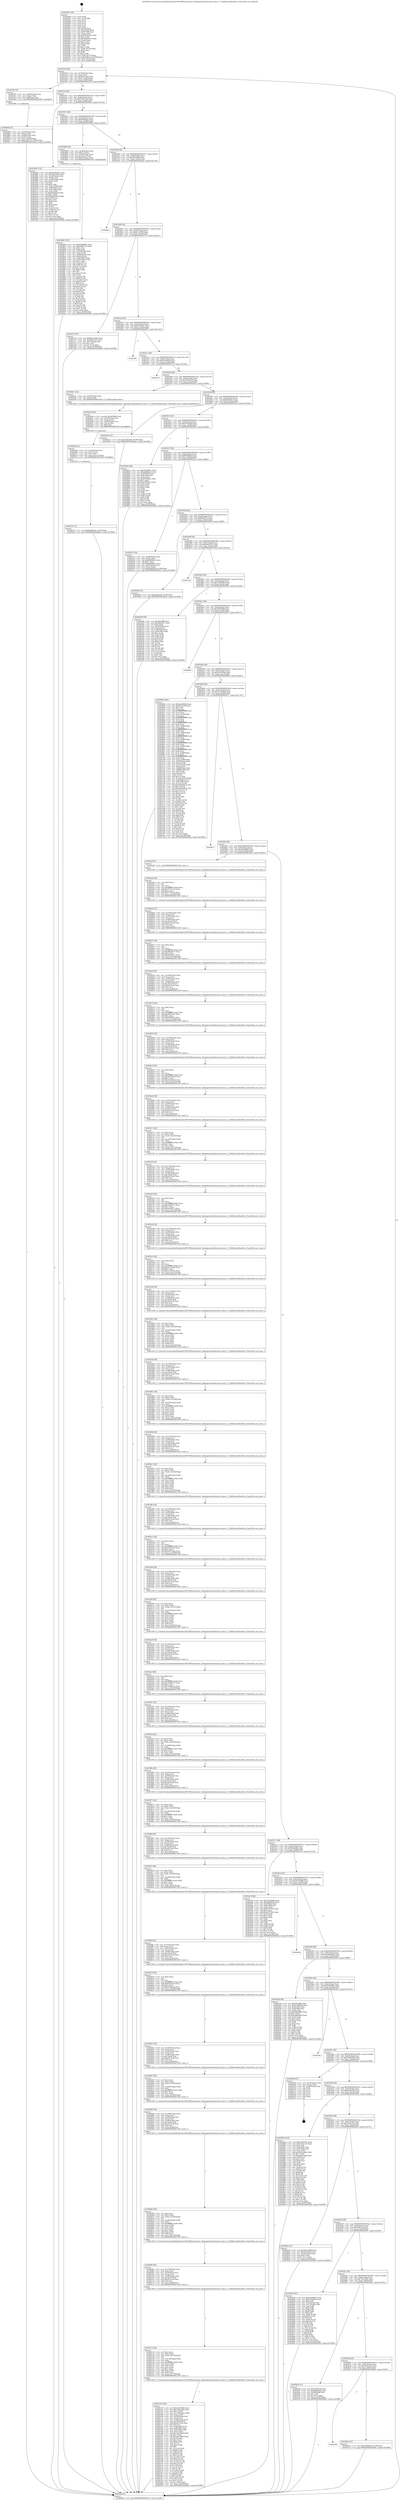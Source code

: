 digraph "0x4032b0" {
  label = "0x4032b0 (/mnt/c/Users/mathe/Desktop/tcc/POCII/binaries/extr_labenginecodeclientsnd_main.c_S_ValidSoundInterface_Final-ollvm.out::main(0))"
  labelloc = "t"
  node[shape=record]

  Entry [label="",width=0.3,height=0.3,shape=circle,fillcolor=black,style=filled]
  "0x403318" [label="{
     0x403318 [29]\l
     | [instrs]\l
     &nbsp;&nbsp;0x403318 \<+3\>: mov -0x78(%rbp),%eax\l
     &nbsp;&nbsp;0x40331b \<+2\>: mov %eax,%ecx\l
     &nbsp;&nbsp;0x40331d \<+6\>: sub $0x8d215de6,%ecx\l
     &nbsp;&nbsp;0x403323 \<+6\>: mov %eax,-0x8c(%rbp)\l
     &nbsp;&nbsp;0x403329 \<+6\>: mov %ecx,-0x90(%rbp)\l
     &nbsp;&nbsp;0x40332f \<+6\>: je 00000000004037f8 \<main+0x548\>\l
  }"]
  "0x4037f8" [label="{
     0x4037f8 [16]\l
     | [instrs]\l
     &nbsp;&nbsp;0x4037f8 \<+4\>: mov -0x68(%rbp),%rax\l
     &nbsp;&nbsp;0x4037fc \<+3\>: mov (%rax),%rax\l
     &nbsp;&nbsp;0x4037ff \<+4\>: mov 0x8(%rax),%rdi\l
     &nbsp;&nbsp;0x403803 \<+5\>: call 0000000000401060 \<atoi@plt\>\l
     | [calls]\l
     &nbsp;&nbsp;0x401060 \{1\} (unknown)\l
  }"]
  "0x403335" [label="{
     0x403335 [28]\l
     | [instrs]\l
     &nbsp;&nbsp;0x403335 \<+5\>: jmp 000000000040333a \<main+0x8a\>\l
     &nbsp;&nbsp;0x40333a \<+6\>: mov -0x8c(%rbp),%eax\l
     &nbsp;&nbsp;0x403340 \<+5\>: sub $0x912b1c25,%eax\l
     &nbsp;&nbsp;0x403345 \<+6\>: mov %eax,-0x94(%rbp)\l
     &nbsp;&nbsp;0x40334b \<+6\>: je 00000000004039eb \<main+0x73b\>\l
  }"]
  Exit [label="",width=0.3,height=0.3,shape=circle,fillcolor=black,style=filled,peripheries=2]
  "0x4039eb" [label="{
     0x4039eb [119]\l
     | [instrs]\l
     &nbsp;&nbsp;0x4039eb \<+5\>: mov $0xb3200341,%eax\l
     &nbsp;&nbsp;0x4039f0 \<+5\>: mov $0x728c20d5,%ecx\l
     &nbsp;&nbsp;0x4039f5 \<+4\>: mov -0x48(%rbp),%rdx\l
     &nbsp;&nbsp;0x4039f9 \<+2\>: mov (%rdx),%esi\l
     &nbsp;&nbsp;0x4039fb \<+4\>: mov -0x58(%rbp),%rdx\l
     &nbsp;&nbsp;0x4039ff \<+2\>: cmp (%rdx),%esi\l
     &nbsp;&nbsp;0x403a01 \<+4\>: setl %dil\l
     &nbsp;&nbsp;0x403a05 \<+4\>: and $0x1,%dil\l
     &nbsp;&nbsp;0x403a09 \<+4\>: mov %dil,-0x29(%rbp)\l
     &nbsp;&nbsp;0x403a0d \<+7\>: mov 0x407064,%esi\l
     &nbsp;&nbsp;0x403a14 \<+8\>: mov 0x407068,%r8d\l
     &nbsp;&nbsp;0x403a1c \<+3\>: mov %esi,%r9d\l
     &nbsp;&nbsp;0x403a1f \<+7\>: sub $0xf5ad5459,%r9d\l
     &nbsp;&nbsp;0x403a26 \<+4\>: sub $0x1,%r9d\l
     &nbsp;&nbsp;0x403a2a \<+7\>: add $0xf5ad5459,%r9d\l
     &nbsp;&nbsp;0x403a31 \<+4\>: imul %r9d,%esi\l
     &nbsp;&nbsp;0x403a35 \<+3\>: and $0x1,%esi\l
     &nbsp;&nbsp;0x403a38 \<+3\>: cmp $0x0,%esi\l
     &nbsp;&nbsp;0x403a3b \<+4\>: sete %dil\l
     &nbsp;&nbsp;0x403a3f \<+4\>: cmp $0xa,%r8d\l
     &nbsp;&nbsp;0x403a43 \<+4\>: setl %r10b\l
     &nbsp;&nbsp;0x403a47 \<+3\>: mov %dil,%r11b\l
     &nbsp;&nbsp;0x403a4a \<+3\>: and %r10b,%r11b\l
     &nbsp;&nbsp;0x403a4d \<+3\>: xor %r10b,%dil\l
     &nbsp;&nbsp;0x403a50 \<+3\>: or %dil,%r11b\l
     &nbsp;&nbsp;0x403a53 \<+4\>: test $0x1,%r11b\l
     &nbsp;&nbsp;0x403a57 \<+3\>: cmovne %ecx,%eax\l
     &nbsp;&nbsp;0x403a5a \<+3\>: mov %eax,-0x78(%rbp)\l
     &nbsp;&nbsp;0x403a5d \<+5\>: jmp 0000000000404abb \<main+0x180b\>\l
  }"]
  "0x403351" [label="{
     0x403351 [28]\l
     | [instrs]\l
     &nbsp;&nbsp;0x403351 \<+5\>: jmp 0000000000403356 \<main+0xa6\>\l
     &nbsp;&nbsp;0x403356 \<+6\>: mov -0x8c(%rbp),%eax\l
     &nbsp;&nbsp;0x40335c \<+5\>: sub $0xa9dd9ee3,%eax\l
     &nbsp;&nbsp;0x403361 \<+6\>: mov %eax,-0x98(%rbp)\l
     &nbsp;&nbsp;0x403367 \<+6\>: je 0000000000403896 \<main+0x5e6\>\l
  }"]
  "0x40427f" [label="{
     0x40427f [12]\l
     | [instrs]\l
     &nbsp;&nbsp;0x40427f \<+7\>: movl $0x44b85e3a,-0x78(%rbp)\l
     &nbsp;&nbsp;0x404286 \<+5\>: jmp 0000000000404abb \<main+0x180b\>\l
  }"]
  "0x403896" [label="{
     0x403896 [26]\l
     | [instrs]\l
     &nbsp;&nbsp;0x403896 \<+4\>: mov -0x58(%rbp),%rax\l
     &nbsp;&nbsp;0x40389a \<+6\>: movl $0x1,(%rax)\l
     &nbsp;&nbsp;0x4038a0 \<+4\>: mov -0x58(%rbp),%rax\l
     &nbsp;&nbsp;0x4038a4 \<+3\>: movslq (%rax),%rax\l
     &nbsp;&nbsp;0x4038a7 \<+4\>: imul $0x50,%rax,%rdi\l
     &nbsp;&nbsp;0x4038ab \<+5\>: call 0000000000401050 \<malloc@plt\>\l
     | [calls]\l
     &nbsp;&nbsp;0x401050 \{1\} (unknown)\l
  }"]
  "0x40336d" [label="{
     0x40336d [28]\l
     | [instrs]\l
     &nbsp;&nbsp;0x40336d \<+5\>: jmp 0000000000403372 \<main+0xc2\>\l
     &nbsp;&nbsp;0x403372 \<+6\>: mov -0x8c(%rbp),%eax\l
     &nbsp;&nbsp;0x403378 \<+5\>: sub $0xaf41dffd,%eax\l
     &nbsp;&nbsp;0x40337d \<+6\>: mov %eax,-0x9c(%rbp)\l
     &nbsp;&nbsp;0x403383 \<+6\>: je 0000000000404aaa \<main+0x17fa\>\l
  }"]
  "0x40426a" [label="{
     0x40426a [21]\l
     | [instrs]\l
     &nbsp;&nbsp;0x40426a \<+4\>: mov -0x50(%rbp),%rcx\l
     &nbsp;&nbsp;0x40426e \<+3\>: mov (%rcx),%rcx\l
     &nbsp;&nbsp;0x404271 \<+3\>: mov %rcx,%rdi\l
     &nbsp;&nbsp;0x404274 \<+6\>: mov %eax,-0x17c(%rbp)\l
     &nbsp;&nbsp;0x40427a \<+5\>: call 0000000000401030 \<free@plt\>\l
     | [calls]\l
     &nbsp;&nbsp;0x401030 \{1\} (unknown)\l
  }"]
  "0x404aaa" [label="{
     0x404aaa\l
  }", style=dashed]
  "0x403389" [label="{
     0x403389 [28]\l
     | [instrs]\l
     &nbsp;&nbsp;0x403389 \<+5\>: jmp 000000000040338e \<main+0xde\>\l
     &nbsp;&nbsp;0x40338e \<+6\>: mov -0x8c(%rbp),%eax\l
     &nbsp;&nbsp;0x403394 \<+5\>: sub $0xb21e355f,%eax\l
     &nbsp;&nbsp;0x403399 \<+6\>: mov %eax,-0xa0(%rbp)\l
     &nbsp;&nbsp;0x40339f \<+6\>: je 00000000004037c2 \<main+0x512\>\l
  }"]
  "0x40424d" [label="{
     0x40424d [29]\l
     | [instrs]\l
     &nbsp;&nbsp;0x40424d \<+10\>: movabs $0x4050b6,%rdi\l
     &nbsp;&nbsp;0x404257 \<+4\>: mov -0x40(%rbp),%rcx\l
     &nbsp;&nbsp;0x40425b \<+2\>: mov %eax,(%rcx)\l
     &nbsp;&nbsp;0x40425d \<+4\>: mov -0x40(%rbp),%rcx\l
     &nbsp;&nbsp;0x404261 \<+2\>: mov (%rcx),%esi\l
     &nbsp;&nbsp;0x404263 \<+2\>: mov $0x0,%al\l
     &nbsp;&nbsp;0x404265 \<+5\>: call 0000000000401040 \<printf@plt\>\l
     | [calls]\l
     &nbsp;&nbsp;0x401040 \{1\} (unknown)\l
  }"]
  "0x4037c2" [label="{
     0x4037c2 [27]\l
     | [instrs]\l
     &nbsp;&nbsp;0x4037c2 \<+5\>: mov $0x8d215de6,%eax\l
     &nbsp;&nbsp;0x4037c7 \<+5\>: mov $0xfe9d1837,%ecx\l
     &nbsp;&nbsp;0x4037cc \<+3\>: mov -0x31(%rbp),%dl\l
     &nbsp;&nbsp;0x4037cf \<+3\>: test $0x1,%dl\l
     &nbsp;&nbsp;0x4037d2 \<+3\>: cmovne %ecx,%eax\l
     &nbsp;&nbsp;0x4037d5 \<+3\>: mov %eax,-0x78(%rbp)\l
     &nbsp;&nbsp;0x4037d8 \<+5\>: jmp 0000000000404abb \<main+0x180b\>\l
  }"]
  "0x4033a5" [label="{
     0x4033a5 [28]\l
     | [instrs]\l
     &nbsp;&nbsp;0x4033a5 \<+5\>: jmp 00000000004033aa \<main+0xfa\>\l
     &nbsp;&nbsp;0x4033aa \<+6\>: mov -0x8c(%rbp),%eax\l
     &nbsp;&nbsp;0x4033b0 \<+5\>: sub $0xb3200341,%eax\l
     &nbsp;&nbsp;0x4033b5 \<+6\>: mov %eax,-0xa4(%rbp)\l
     &nbsp;&nbsp;0x4033bb \<+6\>: je 00000000004043f5 \<main+0x1145\>\l
  }"]
  "0x403629" [label="{
     0x403629\l
  }", style=dashed]
  "0x4043f5" [label="{
     0x4043f5\l
  }", style=dashed]
  "0x4033c1" [label="{
     0x4033c1 [28]\l
     | [instrs]\l
     &nbsp;&nbsp;0x4033c1 \<+5\>: jmp 00000000004033c6 \<main+0x116\>\l
     &nbsp;&nbsp;0x4033c6 \<+6\>: mov -0x8c(%rbp),%eax\l
     &nbsp;&nbsp;0x4033cc \<+5\>: sub $0xbae4092d,%eax\l
     &nbsp;&nbsp;0x4033d1 \<+6\>: mov %eax,-0xa8(%rbp)\l
     &nbsp;&nbsp;0x4033d7 \<+6\>: je 000000000040437f \<main+0x10cf\>\l
  }"]
  "0x40420e" [label="{
     0x40420e [12]\l
     | [instrs]\l
     &nbsp;&nbsp;0x40420e \<+7\>: movl $0xf7698293,-0x78(%rbp)\l
     &nbsp;&nbsp;0x404215 \<+5\>: jmp 0000000000404abb \<main+0x180b\>\l
  }"]
  "0x40437f" [label="{
     0x40437f\l
  }", style=dashed]
  "0x4033dd" [label="{
     0x4033dd [28]\l
     | [instrs]\l
     &nbsp;&nbsp;0x4033dd \<+5\>: jmp 00000000004033e2 \<main+0x132\>\l
     &nbsp;&nbsp;0x4033e2 \<+6\>: mov -0x8c(%rbp),%eax\l
     &nbsp;&nbsp;0x4033e8 \<+5\>: sub $0xc8c9615f,%eax\l
     &nbsp;&nbsp;0x4033ed \<+6\>: mov %eax,-0xac(%rbp)\l
     &nbsp;&nbsp;0x4033f3 \<+6\>: je 0000000000404241 \<main+0xf91\>\l
  }"]
  "0x404155" [label="{
     0x404155 [185]\l
     | [instrs]\l
     &nbsp;&nbsp;0x404155 \<+5\>: mov $0x32c2828d,%ecx\l
     &nbsp;&nbsp;0x40415a \<+5\>: mov $0x7a9eacd3,%edx\l
     &nbsp;&nbsp;0x40415f \<+3\>: mov $0x1,%r10b\l
     &nbsp;&nbsp;0x404162 \<+7\>: mov -0x178(%rbp),%r8d\l
     &nbsp;&nbsp;0x404169 \<+4\>: imul %eax,%r8d\l
     &nbsp;&nbsp;0x40416d \<+4\>: mov -0x50(%rbp),%rsi\l
     &nbsp;&nbsp;0x404171 \<+3\>: mov (%rsi),%rsi\l
     &nbsp;&nbsp;0x404174 \<+4\>: mov -0x48(%rbp),%rdi\l
     &nbsp;&nbsp;0x404178 \<+3\>: movslq (%rdi),%rdi\l
     &nbsp;&nbsp;0x40417b \<+4\>: imul $0x50,%rdi,%rdi\l
     &nbsp;&nbsp;0x40417f \<+3\>: add %rdi,%rsi\l
     &nbsp;&nbsp;0x404182 \<+4\>: mov %r8d,0x4c(%rsi)\l
     &nbsp;&nbsp;0x404186 \<+7\>: mov 0x407064,%eax\l
     &nbsp;&nbsp;0x40418d \<+8\>: mov 0x407068,%r8d\l
     &nbsp;&nbsp;0x404195 \<+3\>: mov %eax,%r9d\l
     &nbsp;&nbsp;0x404198 \<+7\>: add $0x1da76b6f,%r9d\l
     &nbsp;&nbsp;0x40419f \<+4\>: sub $0x1,%r9d\l
     &nbsp;&nbsp;0x4041a3 \<+7\>: sub $0x1da76b6f,%r9d\l
     &nbsp;&nbsp;0x4041aa \<+4\>: imul %r9d,%eax\l
     &nbsp;&nbsp;0x4041ae \<+3\>: and $0x1,%eax\l
     &nbsp;&nbsp;0x4041b1 \<+3\>: cmp $0x0,%eax\l
     &nbsp;&nbsp;0x4041b4 \<+4\>: sete %r11b\l
     &nbsp;&nbsp;0x4041b8 \<+4\>: cmp $0xa,%r8d\l
     &nbsp;&nbsp;0x4041bc \<+3\>: setl %bl\l
     &nbsp;&nbsp;0x4041bf \<+3\>: mov %r11b,%r14b\l
     &nbsp;&nbsp;0x4041c2 \<+4\>: xor $0xff,%r14b\l
     &nbsp;&nbsp;0x4041c6 \<+3\>: mov %bl,%r15b\l
     &nbsp;&nbsp;0x4041c9 \<+4\>: xor $0xff,%r15b\l
     &nbsp;&nbsp;0x4041cd \<+4\>: xor $0x0,%r10b\l
     &nbsp;&nbsp;0x4041d1 \<+3\>: mov %r14b,%r12b\l
     &nbsp;&nbsp;0x4041d4 \<+4\>: and $0x0,%r12b\l
     &nbsp;&nbsp;0x4041d8 \<+3\>: and %r10b,%r11b\l
     &nbsp;&nbsp;0x4041db \<+3\>: mov %r15b,%r13b\l
     &nbsp;&nbsp;0x4041de \<+4\>: and $0x0,%r13b\l
     &nbsp;&nbsp;0x4041e2 \<+3\>: and %r10b,%bl\l
     &nbsp;&nbsp;0x4041e5 \<+3\>: or %r11b,%r12b\l
     &nbsp;&nbsp;0x4041e8 \<+3\>: or %bl,%r13b\l
     &nbsp;&nbsp;0x4041eb \<+3\>: xor %r13b,%r12b\l
     &nbsp;&nbsp;0x4041ee \<+3\>: or %r15b,%r14b\l
     &nbsp;&nbsp;0x4041f1 \<+4\>: xor $0xff,%r14b\l
     &nbsp;&nbsp;0x4041f5 \<+4\>: or $0x0,%r10b\l
     &nbsp;&nbsp;0x4041f9 \<+3\>: and %r10b,%r14b\l
     &nbsp;&nbsp;0x4041fc \<+3\>: or %r14b,%r12b\l
     &nbsp;&nbsp;0x4041ff \<+4\>: test $0x1,%r12b\l
     &nbsp;&nbsp;0x404203 \<+3\>: cmovne %edx,%ecx\l
     &nbsp;&nbsp;0x404206 \<+3\>: mov %ecx,-0x78(%rbp)\l
     &nbsp;&nbsp;0x404209 \<+5\>: jmp 0000000000404abb \<main+0x180b\>\l
  }"]
  "0x404241" [label="{
     0x404241 [12]\l
     | [instrs]\l
     &nbsp;&nbsp;0x404241 \<+4\>: mov -0x50(%rbp),%rax\l
     &nbsp;&nbsp;0x404245 \<+3\>: mov (%rax),%rdi\l
     &nbsp;&nbsp;0x404248 \<+5\>: call 00000000004015b0 \<S_ValidSoundInterface\>\l
     | [calls]\l
     &nbsp;&nbsp;0x4015b0 \{1\} (/mnt/c/Users/mathe/Desktop/tcc/POCII/binaries/extr_labenginecodeclientsnd_main.c_S_ValidSoundInterface_Final-ollvm.out::S_ValidSoundInterface)\l
  }"]
  "0x4033f9" [label="{
     0x4033f9 [28]\l
     | [instrs]\l
     &nbsp;&nbsp;0x4033f9 \<+5\>: jmp 00000000004033fe \<main+0x14e\>\l
     &nbsp;&nbsp;0x4033fe \<+6\>: mov -0x8c(%rbp),%eax\l
     &nbsp;&nbsp;0x403404 \<+5\>: sub $0xdd08cfc7,%eax\l
     &nbsp;&nbsp;0x403409 \<+6\>: mov %eax,-0xb0(%rbp)\l
     &nbsp;&nbsp;0x40340f \<+6\>: je 000000000040435e \<main+0x10ae\>\l
  }"]
  "0x40411b" [label="{
     0x40411b [58]\l
     | [instrs]\l
     &nbsp;&nbsp;0x40411b \<+2\>: xor %ecx,%ecx\l
     &nbsp;&nbsp;0x40411d \<+5\>: mov $0x2,%edx\l
     &nbsp;&nbsp;0x404122 \<+6\>: mov %edx,-0x174(%rbp)\l
     &nbsp;&nbsp;0x404128 \<+1\>: cltd\l
     &nbsp;&nbsp;0x404129 \<+7\>: mov -0x174(%rbp),%r8d\l
     &nbsp;&nbsp;0x404130 \<+3\>: idiv %r8d\l
     &nbsp;&nbsp;0x404133 \<+6\>: imul $0xfffffffe,%edx,%edx\l
     &nbsp;&nbsp;0x404139 \<+3\>: mov %ecx,%r9d\l
     &nbsp;&nbsp;0x40413c \<+3\>: sub %edx,%r9d\l
     &nbsp;&nbsp;0x40413f \<+2\>: mov %ecx,%edx\l
     &nbsp;&nbsp;0x404141 \<+3\>: sub $0x1,%edx\l
     &nbsp;&nbsp;0x404144 \<+3\>: add %edx,%r9d\l
     &nbsp;&nbsp;0x404147 \<+3\>: sub %r9d,%ecx\l
     &nbsp;&nbsp;0x40414a \<+6\>: mov %ecx,-0x178(%rbp)\l
     &nbsp;&nbsp;0x404150 \<+5\>: call 0000000000401160 \<next_i\>\l
     | [calls]\l
     &nbsp;&nbsp;0x401160 \{1\} (/mnt/c/Users/mathe/Desktop/tcc/POCII/binaries/extr_labenginecodeclientsnd_main.c_S_ValidSoundInterface_Final-ollvm.out::next_i)\l
  }"]
  "0x40435e" [label="{
     0x40435e [12]\l
     | [instrs]\l
     &nbsp;&nbsp;0x40435e \<+7\>: movl $0x478d5305,-0x78(%rbp)\l
     &nbsp;&nbsp;0x404365 \<+5\>: jmp 0000000000404abb \<main+0x180b\>\l
  }"]
  "0x403415" [label="{
     0x403415 [28]\l
     | [instrs]\l
     &nbsp;&nbsp;0x403415 \<+5\>: jmp 000000000040341a \<main+0x16a\>\l
     &nbsp;&nbsp;0x40341a \<+6\>: mov -0x8c(%rbp),%eax\l
     &nbsp;&nbsp;0x403420 \<+5\>: sub $0xe97dcae9,%eax\l
     &nbsp;&nbsp;0x403425 \<+6\>: mov %eax,-0xb4(%rbp)\l
     &nbsp;&nbsp;0x40342b \<+6\>: je 000000000040383e \<main+0x58e\>\l
  }"]
  "0x4040f5" [label="{
     0x4040f5 [38]\l
     | [instrs]\l
     &nbsp;&nbsp;0x4040f5 \<+6\>: mov -0x170(%rbp),%ecx\l
     &nbsp;&nbsp;0x4040fb \<+3\>: imul %eax,%ecx\l
     &nbsp;&nbsp;0x4040fe \<+4\>: mov -0x50(%rbp),%rsi\l
     &nbsp;&nbsp;0x404102 \<+3\>: mov (%rsi),%rsi\l
     &nbsp;&nbsp;0x404105 \<+4\>: mov -0x48(%rbp),%rdi\l
     &nbsp;&nbsp;0x404109 \<+3\>: movslq (%rdi),%rdi\l
     &nbsp;&nbsp;0x40410c \<+4\>: imul $0x50,%rdi,%rdi\l
     &nbsp;&nbsp;0x404110 \<+3\>: add %rdi,%rsi\l
     &nbsp;&nbsp;0x404113 \<+3\>: mov %ecx,0x48(%rsi)\l
     &nbsp;&nbsp;0x404116 \<+5\>: call 0000000000401160 \<next_i\>\l
     | [calls]\l
     &nbsp;&nbsp;0x401160 \{1\} (/mnt/c/Users/mathe/Desktop/tcc/POCII/binaries/extr_labenginecodeclientsnd_main.c_S_ValidSoundInterface_Final-ollvm.out::next_i)\l
  }"]
  "0x40383e" [label="{
     0x40383e [88]\l
     | [instrs]\l
     &nbsp;&nbsp;0x40383e \<+5\>: mov $0x454a0961,%eax\l
     &nbsp;&nbsp;0x403843 \<+5\>: mov $0xa9dd9ee3,%ecx\l
     &nbsp;&nbsp;0x403848 \<+7\>: mov 0x407064,%edx\l
     &nbsp;&nbsp;0x40384f \<+7\>: mov 0x407068,%esi\l
     &nbsp;&nbsp;0x403856 \<+2\>: mov %edx,%edi\l
     &nbsp;&nbsp;0x403858 \<+6\>: sub $0x670005bc,%edi\l
     &nbsp;&nbsp;0x40385e \<+3\>: sub $0x1,%edi\l
     &nbsp;&nbsp;0x403861 \<+6\>: add $0x670005bc,%edi\l
     &nbsp;&nbsp;0x403867 \<+3\>: imul %edi,%edx\l
     &nbsp;&nbsp;0x40386a \<+3\>: and $0x1,%edx\l
     &nbsp;&nbsp;0x40386d \<+3\>: cmp $0x0,%edx\l
     &nbsp;&nbsp;0x403870 \<+4\>: sete %r8b\l
     &nbsp;&nbsp;0x403874 \<+3\>: cmp $0xa,%esi\l
     &nbsp;&nbsp;0x403877 \<+4\>: setl %r9b\l
     &nbsp;&nbsp;0x40387b \<+3\>: mov %r8b,%r10b\l
     &nbsp;&nbsp;0x40387e \<+3\>: and %r9b,%r10b\l
     &nbsp;&nbsp;0x403881 \<+3\>: xor %r9b,%r8b\l
     &nbsp;&nbsp;0x403884 \<+3\>: or %r8b,%r10b\l
     &nbsp;&nbsp;0x403887 \<+4\>: test $0x1,%r10b\l
     &nbsp;&nbsp;0x40388b \<+3\>: cmovne %ecx,%eax\l
     &nbsp;&nbsp;0x40388e \<+3\>: mov %eax,-0x78(%rbp)\l
     &nbsp;&nbsp;0x403891 \<+5\>: jmp 0000000000404abb \<main+0x180b\>\l
  }"]
  "0x403431" [label="{
     0x403431 [28]\l
     | [instrs]\l
     &nbsp;&nbsp;0x403431 \<+5\>: jmp 0000000000403436 \<main+0x186\>\l
     &nbsp;&nbsp;0x403436 \<+6\>: mov -0x8c(%rbp),%eax\l
     &nbsp;&nbsp;0x40343c \<+5\>: sub $0xf7698293,%eax\l
     &nbsp;&nbsp;0x403441 \<+6\>: mov %eax,-0xb8(%rbp)\l
     &nbsp;&nbsp;0x403447 \<+6\>: je 000000000040421a \<main+0xf6a\>\l
  }"]
  "0x4040bb" [label="{
     0x4040bb [58]\l
     | [instrs]\l
     &nbsp;&nbsp;0x4040bb \<+2\>: xor %ecx,%ecx\l
     &nbsp;&nbsp;0x4040bd \<+5\>: mov $0x2,%edx\l
     &nbsp;&nbsp;0x4040c2 \<+6\>: mov %edx,-0x16c(%rbp)\l
     &nbsp;&nbsp;0x4040c8 \<+1\>: cltd\l
     &nbsp;&nbsp;0x4040c9 \<+7\>: mov -0x16c(%rbp),%r8d\l
     &nbsp;&nbsp;0x4040d0 \<+3\>: idiv %r8d\l
     &nbsp;&nbsp;0x4040d3 \<+6\>: imul $0xfffffffe,%edx,%edx\l
     &nbsp;&nbsp;0x4040d9 \<+3\>: mov %ecx,%r9d\l
     &nbsp;&nbsp;0x4040dc \<+3\>: sub %edx,%r9d\l
     &nbsp;&nbsp;0x4040df \<+2\>: mov %ecx,%edx\l
     &nbsp;&nbsp;0x4040e1 \<+3\>: sub $0x1,%edx\l
     &nbsp;&nbsp;0x4040e4 \<+3\>: add %edx,%r9d\l
     &nbsp;&nbsp;0x4040e7 \<+3\>: sub %r9d,%ecx\l
     &nbsp;&nbsp;0x4040ea \<+6\>: mov %ecx,-0x170(%rbp)\l
     &nbsp;&nbsp;0x4040f0 \<+5\>: call 0000000000401160 \<next_i\>\l
     | [calls]\l
     &nbsp;&nbsp;0x401160 \{1\} (/mnt/c/Users/mathe/Desktop/tcc/POCII/binaries/extr_labenginecodeclientsnd_main.c_S_ValidSoundInterface_Final-ollvm.out::next_i)\l
  }"]
  "0x40421a" [label="{
     0x40421a [39]\l
     | [instrs]\l
     &nbsp;&nbsp;0x40421a \<+4\>: mov -0x48(%rbp),%rax\l
     &nbsp;&nbsp;0x40421e \<+2\>: mov (%rax),%ecx\l
     &nbsp;&nbsp;0x404220 \<+6\>: sub $0x9ed9dbe1,%ecx\l
     &nbsp;&nbsp;0x404226 \<+3\>: add $0x1,%ecx\l
     &nbsp;&nbsp;0x404229 \<+6\>: add $0x9ed9dbe1,%ecx\l
     &nbsp;&nbsp;0x40422f \<+4\>: mov -0x48(%rbp),%rax\l
     &nbsp;&nbsp;0x404233 \<+2\>: mov %ecx,(%rax)\l
     &nbsp;&nbsp;0x404235 \<+7\>: movl $0x4defe556,-0x78(%rbp)\l
     &nbsp;&nbsp;0x40423c \<+5\>: jmp 0000000000404abb \<main+0x180b\>\l
  }"]
  "0x40344d" [label="{
     0x40344d [28]\l
     | [instrs]\l
     &nbsp;&nbsp;0x40344d \<+5\>: jmp 0000000000403452 \<main+0x1a2\>\l
     &nbsp;&nbsp;0x403452 \<+6\>: mov -0x8c(%rbp),%eax\l
     &nbsp;&nbsp;0x403458 \<+5\>: sub $0xfe9827dc,%eax\l
     &nbsp;&nbsp;0x40345d \<+6\>: mov %eax,-0xbc(%rbp)\l
     &nbsp;&nbsp;0x403463 \<+6\>: je 000000000040394f \<main+0x69f\>\l
  }"]
  "0x404095" [label="{
     0x404095 [38]\l
     | [instrs]\l
     &nbsp;&nbsp;0x404095 \<+6\>: mov -0x168(%rbp),%ecx\l
     &nbsp;&nbsp;0x40409b \<+3\>: imul %eax,%ecx\l
     &nbsp;&nbsp;0x40409e \<+4\>: mov -0x50(%rbp),%rsi\l
     &nbsp;&nbsp;0x4040a2 \<+3\>: mov (%rsi),%rsi\l
     &nbsp;&nbsp;0x4040a5 \<+4\>: mov -0x48(%rbp),%rdi\l
     &nbsp;&nbsp;0x4040a9 \<+3\>: movslq (%rdi),%rdi\l
     &nbsp;&nbsp;0x4040ac \<+4\>: imul $0x50,%rdi,%rdi\l
     &nbsp;&nbsp;0x4040b0 \<+3\>: add %rdi,%rsi\l
     &nbsp;&nbsp;0x4040b3 \<+3\>: mov %ecx,0x44(%rsi)\l
     &nbsp;&nbsp;0x4040b6 \<+5\>: call 0000000000401160 \<next_i\>\l
     | [calls]\l
     &nbsp;&nbsp;0x401160 \{1\} (/mnt/c/Users/mathe/Desktop/tcc/POCII/binaries/extr_labenginecodeclientsnd_main.c_S_ValidSoundInterface_Final-ollvm.out::next_i)\l
  }"]
  "0x40394f" [label="{
     0x40394f [12]\l
     | [instrs]\l
     &nbsp;&nbsp;0x40394f \<+7\>: movl $0x4defe556,-0x78(%rbp)\l
     &nbsp;&nbsp;0x403956 \<+5\>: jmp 0000000000404abb \<main+0x180b\>\l
  }"]
  "0x403469" [label="{
     0x403469 [28]\l
     | [instrs]\l
     &nbsp;&nbsp;0x403469 \<+5\>: jmp 000000000040346e \<main+0x1be\>\l
     &nbsp;&nbsp;0x40346e \<+6\>: mov -0x8c(%rbp),%eax\l
     &nbsp;&nbsp;0x403474 \<+5\>: sub $0xfe9d1837,%eax\l
     &nbsp;&nbsp;0x403479 \<+6\>: mov %eax,-0xc0(%rbp)\l
     &nbsp;&nbsp;0x40347f \<+6\>: je 00000000004037dd \<main+0x52d\>\l
  }"]
  "0x404067" [label="{
     0x404067 [46]\l
     | [instrs]\l
     &nbsp;&nbsp;0x404067 \<+2\>: xor %ecx,%ecx\l
     &nbsp;&nbsp;0x404069 \<+5\>: mov $0x2,%edx\l
     &nbsp;&nbsp;0x40406e \<+6\>: mov %edx,-0x164(%rbp)\l
     &nbsp;&nbsp;0x404074 \<+1\>: cltd\l
     &nbsp;&nbsp;0x404075 \<+7\>: mov -0x164(%rbp),%r8d\l
     &nbsp;&nbsp;0x40407c \<+3\>: idiv %r8d\l
     &nbsp;&nbsp;0x40407f \<+6\>: imul $0xfffffffe,%edx,%edx\l
     &nbsp;&nbsp;0x404085 \<+3\>: sub $0x1,%ecx\l
     &nbsp;&nbsp;0x404088 \<+2\>: sub %ecx,%edx\l
     &nbsp;&nbsp;0x40408a \<+6\>: mov %edx,-0x168(%rbp)\l
     &nbsp;&nbsp;0x404090 \<+5\>: call 0000000000401160 \<next_i\>\l
     | [calls]\l
     &nbsp;&nbsp;0x401160 \{1\} (/mnt/c/Users/mathe/Desktop/tcc/POCII/binaries/extr_labenginecodeclientsnd_main.c_S_ValidSoundInterface_Final-ollvm.out::next_i)\l
  }"]
  "0x4037dd" [label="{
     0x4037dd\l
  }", style=dashed]
  "0x403485" [label="{
     0x403485 [28]\l
     | [instrs]\l
     &nbsp;&nbsp;0x403485 \<+5\>: jmp 000000000040348a \<main+0x1da\>\l
     &nbsp;&nbsp;0x40348a \<+6\>: mov -0x8c(%rbp),%eax\l
     &nbsp;&nbsp;0x403490 \<+5\>: sub $0x2136b3b0,%eax\l
     &nbsp;&nbsp;0x403495 \<+6\>: mov %eax,-0xc4(%rbp)\l
     &nbsp;&nbsp;0x40349b \<+6\>: je 0000000000404300 \<main+0x1050\>\l
  }"]
  "0x404041" [label="{
     0x404041 [38]\l
     | [instrs]\l
     &nbsp;&nbsp;0x404041 \<+6\>: mov -0x160(%rbp),%ecx\l
     &nbsp;&nbsp;0x404047 \<+3\>: imul %eax,%ecx\l
     &nbsp;&nbsp;0x40404a \<+4\>: mov -0x50(%rbp),%rsi\l
     &nbsp;&nbsp;0x40404e \<+3\>: mov (%rsi),%rsi\l
     &nbsp;&nbsp;0x404051 \<+4\>: mov -0x48(%rbp),%rdi\l
     &nbsp;&nbsp;0x404055 \<+3\>: movslq (%rdi),%rdi\l
     &nbsp;&nbsp;0x404058 \<+4\>: imul $0x50,%rdi,%rdi\l
     &nbsp;&nbsp;0x40405c \<+3\>: add %rdi,%rsi\l
     &nbsp;&nbsp;0x40405f \<+3\>: mov %ecx,0x40(%rsi)\l
     &nbsp;&nbsp;0x404062 \<+5\>: call 0000000000401160 \<next_i\>\l
     | [calls]\l
     &nbsp;&nbsp;0x401160 \{1\} (/mnt/c/Users/mathe/Desktop/tcc/POCII/binaries/extr_labenginecodeclientsnd_main.c_S_ValidSoundInterface_Final-ollvm.out::next_i)\l
  }"]
  "0x404300" [label="{
     0x404300 [94]\l
     | [instrs]\l
     &nbsp;&nbsp;0x404300 \<+5\>: mov $0xaf41dffd,%eax\l
     &nbsp;&nbsp;0x404305 \<+5\>: mov $0xdd08cfc7,%ecx\l
     &nbsp;&nbsp;0x40430a \<+2\>: xor %edx,%edx\l
     &nbsp;&nbsp;0x40430c \<+4\>: mov -0x70(%rbp),%rsi\l
     &nbsp;&nbsp;0x404310 \<+6\>: movl $0x0,(%rsi)\l
     &nbsp;&nbsp;0x404316 \<+7\>: mov 0x407064,%edi\l
     &nbsp;&nbsp;0x40431d \<+8\>: mov 0x407068,%r8d\l
     &nbsp;&nbsp;0x404325 \<+3\>: sub $0x1,%edx\l
     &nbsp;&nbsp;0x404328 \<+3\>: mov %edi,%r9d\l
     &nbsp;&nbsp;0x40432b \<+3\>: add %edx,%r9d\l
     &nbsp;&nbsp;0x40432e \<+4\>: imul %r9d,%edi\l
     &nbsp;&nbsp;0x404332 \<+3\>: and $0x1,%edi\l
     &nbsp;&nbsp;0x404335 \<+3\>: cmp $0x0,%edi\l
     &nbsp;&nbsp;0x404338 \<+4\>: sete %r10b\l
     &nbsp;&nbsp;0x40433c \<+4\>: cmp $0xa,%r8d\l
     &nbsp;&nbsp;0x404340 \<+4\>: setl %r11b\l
     &nbsp;&nbsp;0x404344 \<+3\>: mov %r10b,%bl\l
     &nbsp;&nbsp;0x404347 \<+3\>: and %r11b,%bl\l
     &nbsp;&nbsp;0x40434a \<+3\>: xor %r11b,%r10b\l
     &nbsp;&nbsp;0x40434d \<+3\>: or %r10b,%bl\l
     &nbsp;&nbsp;0x404350 \<+3\>: test $0x1,%bl\l
     &nbsp;&nbsp;0x404353 \<+3\>: cmovne %ecx,%eax\l
     &nbsp;&nbsp;0x404356 \<+3\>: mov %eax,-0x78(%rbp)\l
     &nbsp;&nbsp;0x404359 \<+5\>: jmp 0000000000404abb \<main+0x180b\>\l
  }"]
  "0x4034a1" [label="{
     0x4034a1 [28]\l
     | [instrs]\l
     &nbsp;&nbsp;0x4034a1 \<+5\>: jmp 00000000004034a6 \<main+0x1f6\>\l
     &nbsp;&nbsp;0x4034a6 \<+6\>: mov -0x8c(%rbp),%eax\l
     &nbsp;&nbsp;0x4034ac \<+5\>: sub $0x280430bf,%eax\l
     &nbsp;&nbsp;0x4034b1 \<+6\>: mov %eax,-0xc8(%rbp)\l
     &nbsp;&nbsp;0x4034b7 \<+6\>: je 0000000000404297 \<main+0xfe7\>\l
  }"]
  "0x404019" [label="{
     0x404019 [40]\l
     | [instrs]\l
     &nbsp;&nbsp;0x404019 \<+5\>: mov $0x2,%ecx\l
     &nbsp;&nbsp;0x40401e \<+1\>: cltd\l
     &nbsp;&nbsp;0x40401f \<+2\>: idiv %ecx\l
     &nbsp;&nbsp;0x404021 \<+6\>: imul $0xfffffffe,%edx,%ecx\l
     &nbsp;&nbsp;0x404027 \<+6\>: add $0x653deacb,%ecx\l
     &nbsp;&nbsp;0x40402d \<+3\>: add $0x1,%ecx\l
     &nbsp;&nbsp;0x404030 \<+6\>: sub $0x653deacb,%ecx\l
     &nbsp;&nbsp;0x404036 \<+6\>: mov %ecx,-0x160(%rbp)\l
     &nbsp;&nbsp;0x40403c \<+5\>: call 0000000000401160 \<next_i\>\l
     | [calls]\l
     &nbsp;&nbsp;0x401160 \{1\} (/mnt/c/Users/mathe/Desktop/tcc/POCII/binaries/extr_labenginecodeclientsnd_main.c_S_ValidSoundInterface_Final-ollvm.out::next_i)\l
  }"]
  "0x404297" [label="{
     0x404297\l
  }", style=dashed]
  "0x4034bd" [label="{
     0x4034bd [28]\l
     | [instrs]\l
     &nbsp;&nbsp;0x4034bd \<+5\>: jmp 00000000004034c2 \<main+0x212\>\l
     &nbsp;&nbsp;0x4034c2 \<+6\>: mov -0x8c(%rbp),%eax\l
     &nbsp;&nbsp;0x4034c8 \<+5\>: sub $0x2e325baa,%eax\l
     &nbsp;&nbsp;0x4034cd \<+6\>: mov %eax,-0xcc(%rbp)\l
     &nbsp;&nbsp;0x4034d3 \<+6\>: je 0000000000403694 \<main+0x3e4\>\l
  }"]
  "0x403ff3" [label="{
     0x403ff3 [38]\l
     | [instrs]\l
     &nbsp;&nbsp;0x403ff3 \<+6\>: mov -0x15c(%rbp),%ecx\l
     &nbsp;&nbsp;0x403ff9 \<+3\>: imul %eax,%ecx\l
     &nbsp;&nbsp;0x403ffc \<+4\>: mov -0x50(%rbp),%rsi\l
     &nbsp;&nbsp;0x404000 \<+3\>: mov (%rsi),%rsi\l
     &nbsp;&nbsp;0x404003 \<+4\>: mov -0x48(%rbp),%rdi\l
     &nbsp;&nbsp;0x404007 \<+3\>: movslq (%rdi),%rdi\l
     &nbsp;&nbsp;0x40400a \<+4\>: imul $0x50,%rdi,%rdi\l
     &nbsp;&nbsp;0x40400e \<+3\>: add %rdi,%rsi\l
     &nbsp;&nbsp;0x404011 \<+3\>: mov %ecx,0x3c(%rsi)\l
     &nbsp;&nbsp;0x404014 \<+5\>: call 0000000000401160 \<next_i\>\l
     | [calls]\l
     &nbsp;&nbsp;0x401160 \{1\} (/mnt/c/Users/mathe/Desktop/tcc/POCII/binaries/extr_labenginecodeclientsnd_main.c_S_ValidSoundInterface_Final-ollvm.out::next_i)\l
  }"]
  "0x403694" [label="{
     0x403694 [302]\l
     | [instrs]\l
     &nbsp;&nbsp;0x403694 \<+5\>: mov $0xbae4092d,%eax\l
     &nbsp;&nbsp;0x403699 \<+5\>: mov $0xb21e355f,%ecx\l
     &nbsp;&nbsp;0x40369e \<+2\>: mov $0x1,%dl\l
     &nbsp;&nbsp;0x4036a0 \<+3\>: mov %rsp,%rsi\l
     &nbsp;&nbsp;0x4036a3 \<+4\>: add $0xfffffffffffffff0,%rsi\l
     &nbsp;&nbsp;0x4036a7 \<+3\>: mov %rsi,%rsp\l
     &nbsp;&nbsp;0x4036aa \<+4\>: mov %rsi,-0x70(%rbp)\l
     &nbsp;&nbsp;0x4036ae \<+3\>: mov %rsp,%rsi\l
     &nbsp;&nbsp;0x4036b1 \<+4\>: add $0xfffffffffffffff0,%rsi\l
     &nbsp;&nbsp;0x4036b5 \<+3\>: mov %rsi,%rsp\l
     &nbsp;&nbsp;0x4036b8 \<+3\>: mov %rsp,%rdi\l
     &nbsp;&nbsp;0x4036bb \<+4\>: add $0xfffffffffffffff0,%rdi\l
     &nbsp;&nbsp;0x4036bf \<+3\>: mov %rdi,%rsp\l
     &nbsp;&nbsp;0x4036c2 \<+4\>: mov %rdi,-0x68(%rbp)\l
     &nbsp;&nbsp;0x4036c6 \<+3\>: mov %rsp,%rdi\l
     &nbsp;&nbsp;0x4036c9 \<+4\>: add $0xfffffffffffffff0,%rdi\l
     &nbsp;&nbsp;0x4036cd \<+3\>: mov %rdi,%rsp\l
     &nbsp;&nbsp;0x4036d0 \<+4\>: mov %rdi,-0x60(%rbp)\l
     &nbsp;&nbsp;0x4036d4 \<+3\>: mov %rsp,%rdi\l
     &nbsp;&nbsp;0x4036d7 \<+4\>: add $0xfffffffffffffff0,%rdi\l
     &nbsp;&nbsp;0x4036db \<+3\>: mov %rdi,%rsp\l
     &nbsp;&nbsp;0x4036de \<+4\>: mov %rdi,-0x58(%rbp)\l
     &nbsp;&nbsp;0x4036e2 \<+3\>: mov %rsp,%rdi\l
     &nbsp;&nbsp;0x4036e5 \<+4\>: add $0xfffffffffffffff0,%rdi\l
     &nbsp;&nbsp;0x4036e9 \<+3\>: mov %rdi,%rsp\l
     &nbsp;&nbsp;0x4036ec \<+4\>: mov %rdi,-0x50(%rbp)\l
     &nbsp;&nbsp;0x4036f0 \<+3\>: mov %rsp,%rdi\l
     &nbsp;&nbsp;0x4036f3 \<+4\>: add $0xfffffffffffffff0,%rdi\l
     &nbsp;&nbsp;0x4036f7 \<+3\>: mov %rdi,%rsp\l
     &nbsp;&nbsp;0x4036fa \<+4\>: mov %rdi,-0x48(%rbp)\l
     &nbsp;&nbsp;0x4036fe \<+3\>: mov %rsp,%rdi\l
     &nbsp;&nbsp;0x403701 \<+4\>: add $0xfffffffffffffff0,%rdi\l
     &nbsp;&nbsp;0x403705 \<+3\>: mov %rdi,%rsp\l
     &nbsp;&nbsp;0x403708 \<+4\>: mov %rdi,-0x40(%rbp)\l
     &nbsp;&nbsp;0x40370c \<+4\>: mov -0x70(%rbp),%rdi\l
     &nbsp;&nbsp;0x403710 \<+6\>: movl $0x0,(%rdi)\l
     &nbsp;&nbsp;0x403716 \<+4\>: mov -0x7c(%rbp),%r8d\l
     &nbsp;&nbsp;0x40371a \<+3\>: mov %r8d,(%rsi)\l
     &nbsp;&nbsp;0x40371d \<+4\>: mov -0x68(%rbp),%rdi\l
     &nbsp;&nbsp;0x403721 \<+7\>: mov -0x88(%rbp),%r9\l
     &nbsp;&nbsp;0x403728 \<+3\>: mov %r9,(%rdi)\l
     &nbsp;&nbsp;0x40372b \<+3\>: cmpl $0x2,(%rsi)\l
     &nbsp;&nbsp;0x40372e \<+4\>: setne %r10b\l
     &nbsp;&nbsp;0x403732 \<+4\>: and $0x1,%r10b\l
     &nbsp;&nbsp;0x403736 \<+4\>: mov %r10b,-0x31(%rbp)\l
     &nbsp;&nbsp;0x40373a \<+8\>: mov 0x407064,%r11d\l
     &nbsp;&nbsp;0x403742 \<+7\>: mov 0x407068,%ebx\l
     &nbsp;&nbsp;0x403749 \<+3\>: mov %r11d,%r14d\l
     &nbsp;&nbsp;0x40374c \<+7\>: add $0xb559e06,%r14d\l
     &nbsp;&nbsp;0x403753 \<+4\>: sub $0x1,%r14d\l
     &nbsp;&nbsp;0x403757 \<+7\>: sub $0xb559e06,%r14d\l
     &nbsp;&nbsp;0x40375e \<+4\>: imul %r14d,%r11d\l
     &nbsp;&nbsp;0x403762 \<+4\>: and $0x1,%r11d\l
     &nbsp;&nbsp;0x403766 \<+4\>: cmp $0x0,%r11d\l
     &nbsp;&nbsp;0x40376a \<+4\>: sete %r10b\l
     &nbsp;&nbsp;0x40376e \<+3\>: cmp $0xa,%ebx\l
     &nbsp;&nbsp;0x403771 \<+4\>: setl %r15b\l
     &nbsp;&nbsp;0x403775 \<+3\>: mov %r10b,%r12b\l
     &nbsp;&nbsp;0x403778 \<+4\>: xor $0xff,%r12b\l
     &nbsp;&nbsp;0x40377c \<+3\>: mov %r15b,%r13b\l
     &nbsp;&nbsp;0x40377f \<+4\>: xor $0xff,%r13b\l
     &nbsp;&nbsp;0x403783 \<+3\>: xor $0x1,%dl\l
     &nbsp;&nbsp;0x403786 \<+3\>: mov %r12b,%sil\l
     &nbsp;&nbsp;0x403789 \<+4\>: and $0xff,%sil\l
     &nbsp;&nbsp;0x40378d \<+3\>: and %dl,%r10b\l
     &nbsp;&nbsp;0x403790 \<+3\>: mov %r13b,%dil\l
     &nbsp;&nbsp;0x403793 \<+4\>: and $0xff,%dil\l
     &nbsp;&nbsp;0x403797 \<+3\>: and %dl,%r15b\l
     &nbsp;&nbsp;0x40379a \<+3\>: or %r10b,%sil\l
     &nbsp;&nbsp;0x40379d \<+3\>: or %r15b,%dil\l
     &nbsp;&nbsp;0x4037a0 \<+3\>: xor %dil,%sil\l
     &nbsp;&nbsp;0x4037a3 \<+3\>: or %r13b,%r12b\l
     &nbsp;&nbsp;0x4037a6 \<+4\>: xor $0xff,%r12b\l
     &nbsp;&nbsp;0x4037aa \<+3\>: or $0x1,%dl\l
     &nbsp;&nbsp;0x4037ad \<+3\>: and %dl,%r12b\l
     &nbsp;&nbsp;0x4037b0 \<+3\>: or %r12b,%sil\l
     &nbsp;&nbsp;0x4037b3 \<+4\>: test $0x1,%sil\l
     &nbsp;&nbsp;0x4037b7 \<+3\>: cmovne %ecx,%eax\l
     &nbsp;&nbsp;0x4037ba \<+3\>: mov %eax,-0x78(%rbp)\l
     &nbsp;&nbsp;0x4037bd \<+5\>: jmp 0000000000404abb \<main+0x180b\>\l
  }"]
  "0x4034d9" [label="{
     0x4034d9 [28]\l
     | [instrs]\l
     &nbsp;&nbsp;0x4034d9 \<+5\>: jmp 00000000004034de \<main+0x22e\>\l
     &nbsp;&nbsp;0x4034de \<+6\>: mov -0x8c(%rbp),%eax\l
     &nbsp;&nbsp;0x4034e4 \<+5\>: sub $0x32c2828d,%eax\l
     &nbsp;&nbsp;0x4034e9 \<+6\>: mov %eax,-0xd0(%rbp)\l
     &nbsp;&nbsp;0x4034ef \<+6\>: je 0000000000404417 \<main+0x1167\>\l
  }"]
  "0x403fc5" [label="{
     0x403fc5 [46]\l
     | [instrs]\l
     &nbsp;&nbsp;0x403fc5 \<+2\>: xor %ecx,%ecx\l
     &nbsp;&nbsp;0x403fc7 \<+5\>: mov $0x2,%edx\l
     &nbsp;&nbsp;0x403fcc \<+6\>: mov %edx,-0x158(%rbp)\l
     &nbsp;&nbsp;0x403fd2 \<+1\>: cltd\l
     &nbsp;&nbsp;0x403fd3 \<+7\>: mov -0x158(%rbp),%r8d\l
     &nbsp;&nbsp;0x403fda \<+3\>: idiv %r8d\l
     &nbsp;&nbsp;0x403fdd \<+6\>: imul $0xfffffffe,%edx,%edx\l
     &nbsp;&nbsp;0x403fe3 \<+3\>: sub $0x1,%ecx\l
     &nbsp;&nbsp;0x403fe6 \<+2\>: sub %ecx,%edx\l
     &nbsp;&nbsp;0x403fe8 \<+6\>: mov %edx,-0x15c(%rbp)\l
     &nbsp;&nbsp;0x403fee \<+5\>: call 0000000000401160 \<next_i\>\l
     | [calls]\l
     &nbsp;&nbsp;0x401160 \{1\} (/mnt/c/Users/mathe/Desktop/tcc/POCII/binaries/extr_labenginecodeclientsnd_main.c_S_ValidSoundInterface_Final-ollvm.out::next_i)\l
  }"]
  "0x404417" [label="{
     0x404417\l
  }", style=dashed]
  "0x4034f5" [label="{
     0x4034f5 [28]\l
     | [instrs]\l
     &nbsp;&nbsp;0x4034f5 \<+5\>: jmp 00000000004034fa \<main+0x24a\>\l
     &nbsp;&nbsp;0x4034fa \<+6\>: mov -0x8c(%rbp),%eax\l
     &nbsp;&nbsp;0x403500 \<+5\>: sub $0x38deb826,%eax\l
     &nbsp;&nbsp;0x403505 \<+6\>: mov %eax,-0xd4(%rbp)\l
     &nbsp;&nbsp;0x40350b \<+6\>: je 0000000000403ad5 \<main+0x825\>\l
  }"]
  "0x403f9f" [label="{
     0x403f9f [38]\l
     | [instrs]\l
     &nbsp;&nbsp;0x403f9f \<+6\>: mov -0x154(%rbp),%ecx\l
     &nbsp;&nbsp;0x403fa5 \<+3\>: imul %eax,%ecx\l
     &nbsp;&nbsp;0x403fa8 \<+4\>: mov -0x50(%rbp),%rsi\l
     &nbsp;&nbsp;0x403fac \<+3\>: mov (%rsi),%rsi\l
     &nbsp;&nbsp;0x403faf \<+4\>: mov -0x48(%rbp),%rdi\l
     &nbsp;&nbsp;0x403fb3 \<+3\>: movslq (%rdi),%rdi\l
     &nbsp;&nbsp;0x403fb6 \<+4\>: imul $0x50,%rdi,%rdi\l
     &nbsp;&nbsp;0x403fba \<+3\>: add %rdi,%rsi\l
     &nbsp;&nbsp;0x403fbd \<+3\>: mov %ecx,0x38(%rsi)\l
     &nbsp;&nbsp;0x403fc0 \<+5\>: call 0000000000401160 \<next_i\>\l
     | [calls]\l
     &nbsp;&nbsp;0x401160 \{1\} (/mnt/c/Users/mathe/Desktop/tcc/POCII/binaries/extr_labenginecodeclientsnd_main.c_S_ValidSoundInterface_Final-ollvm.out::next_i)\l
  }"]
  "0x403ad5" [label="{
     0x403ad5 [5]\l
     | [instrs]\l
     &nbsp;&nbsp;0x403ad5 \<+5\>: call 0000000000401160 \<next_i\>\l
     | [calls]\l
     &nbsp;&nbsp;0x401160 \{1\} (/mnt/c/Users/mathe/Desktop/tcc/POCII/binaries/extr_labenginecodeclientsnd_main.c_S_ValidSoundInterface_Final-ollvm.out::next_i)\l
  }"]
  "0x403511" [label="{
     0x403511 [28]\l
     | [instrs]\l
     &nbsp;&nbsp;0x403511 \<+5\>: jmp 0000000000403516 \<main+0x266\>\l
     &nbsp;&nbsp;0x403516 \<+6\>: mov -0x8c(%rbp),%eax\l
     &nbsp;&nbsp;0x40351c \<+5\>: sub $0x3fabadbb,%eax\l
     &nbsp;&nbsp;0x403521 \<+6\>: mov %eax,-0xd8(%rbp)\l
     &nbsp;&nbsp;0x403527 \<+6\>: je 0000000000403a7d \<main+0x7cd\>\l
  }"]
  "0x403f71" [label="{
     0x403f71 [46]\l
     | [instrs]\l
     &nbsp;&nbsp;0x403f71 \<+2\>: xor %ecx,%ecx\l
     &nbsp;&nbsp;0x403f73 \<+5\>: mov $0x2,%edx\l
     &nbsp;&nbsp;0x403f78 \<+6\>: mov %edx,-0x150(%rbp)\l
     &nbsp;&nbsp;0x403f7e \<+1\>: cltd\l
     &nbsp;&nbsp;0x403f7f \<+7\>: mov -0x150(%rbp),%r8d\l
     &nbsp;&nbsp;0x403f86 \<+3\>: idiv %r8d\l
     &nbsp;&nbsp;0x403f89 \<+6\>: imul $0xfffffffe,%edx,%edx\l
     &nbsp;&nbsp;0x403f8f \<+3\>: sub $0x1,%ecx\l
     &nbsp;&nbsp;0x403f92 \<+2\>: sub %ecx,%edx\l
     &nbsp;&nbsp;0x403f94 \<+6\>: mov %edx,-0x154(%rbp)\l
     &nbsp;&nbsp;0x403f9a \<+5\>: call 0000000000401160 \<next_i\>\l
     | [calls]\l
     &nbsp;&nbsp;0x401160 \{1\} (/mnt/c/Users/mathe/Desktop/tcc/POCII/binaries/extr_labenginecodeclientsnd_main.c_S_ValidSoundInterface_Final-ollvm.out::next_i)\l
  }"]
  "0x403a7d" [label="{
     0x403a7d [88]\l
     | [instrs]\l
     &nbsp;&nbsp;0x403a7d \<+5\>: mov $0x32c2828d,%eax\l
     &nbsp;&nbsp;0x403a82 \<+5\>: mov $0x38deb826,%ecx\l
     &nbsp;&nbsp;0x403a87 \<+7\>: mov 0x407064,%edx\l
     &nbsp;&nbsp;0x403a8e \<+7\>: mov 0x407068,%esi\l
     &nbsp;&nbsp;0x403a95 \<+2\>: mov %edx,%edi\l
     &nbsp;&nbsp;0x403a97 \<+6\>: sub $0x81071f52,%edi\l
     &nbsp;&nbsp;0x403a9d \<+3\>: sub $0x1,%edi\l
     &nbsp;&nbsp;0x403aa0 \<+6\>: add $0x81071f52,%edi\l
     &nbsp;&nbsp;0x403aa6 \<+3\>: imul %edi,%edx\l
     &nbsp;&nbsp;0x403aa9 \<+3\>: and $0x1,%edx\l
     &nbsp;&nbsp;0x403aac \<+3\>: cmp $0x0,%edx\l
     &nbsp;&nbsp;0x403aaf \<+4\>: sete %r8b\l
     &nbsp;&nbsp;0x403ab3 \<+3\>: cmp $0xa,%esi\l
     &nbsp;&nbsp;0x403ab6 \<+4\>: setl %r9b\l
     &nbsp;&nbsp;0x403aba \<+3\>: mov %r8b,%r10b\l
     &nbsp;&nbsp;0x403abd \<+3\>: and %r9b,%r10b\l
     &nbsp;&nbsp;0x403ac0 \<+3\>: xor %r9b,%r8b\l
     &nbsp;&nbsp;0x403ac3 \<+3\>: or %r8b,%r10b\l
     &nbsp;&nbsp;0x403ac6 \<+4\>: test $0x1,%r10b\l
     &nbsp;&nbsp;0x403aca \<+3\>: cmovne %ecx,%eax\l
     &nbsp;&nbsp;0x403acd \<+3\>: mov %eax,-0x78(%rbp)\l
     &nbsp;&nbsp;0x403ad0 \<+5\>: jmp 0000000000404abb \<main+0x180b\>\l
  }"]
  "0x40352d" [label="{
     0x40352d [28]\l
     | [instrs]\l
     &nbsp;&nbsp;0x40352d \<+5\>: jmp 0000000000403532 \<main+0x282\>\l
     &nbsp;&nbsp;0x403532 \<+6\>: mov -0x8c(%rbp),%eax\l
     &nbsp;&nbsp;0x403538 \<+5\>: sub $0x4431dd88,%eax\l
     &nbsp;&nbsp;0x40353d \<+6\>: mov %eax,-0xdc(%rbp)\l
     &nbsp;&nbsp;0x403543 \<+6\>: je 000000000040428b \<main+0xfdb\>\l
  }"]
  "0x403f4b" [label="{
     0x403f4b [38]\l
     | [instrs]\l
     &nbsp;&nbsp;0x403f4b \<+6\>: mov -0x14c(%rbp),%ecx\l
     &nbsp;&nbsp;0x403f51 \<+3\>: imul %eax,%ecx\l
     &nbsp;&nbsp;0x403f54 \<+4\>: mov -0x50(%rbp),%rsi\l
     &nbsp;&nbsp;0x403f58 \<+3\>: mov (%rsi),%rsi\l
     &nbsp;&nbsp;0x403f5b \<+4\>: mov -0x48(%rbp),%rdi\l
     &nbsp;&nbsp;0x403f5f \<+3\>: movslq (%rdi),%rdi\l
     &nbsp;&nbsp;0x403f62 \<+4\>: imul $0x50,%rdi,%rdi\l
     &nbsp;&nbsp;0x403f66 \<+3\>: add %rdi,%rsi\l
     &nbsp;&nbsp;0x403f69 \<+3\>: mov %ecx,0x34(%rsi)\l
     &nbsp;&nbsp;0x403f6c \<+5\>: call 0000000000401160 \<next_i\>\l
     | [calls]\l
     &nbsp;&nbsp;0x401160 \{1\} (/mnt/c/Users/mathe/Desktop/tcc/POCII/binaries/extr_labenginecodeclientsnd_main.c_S_ValidSoundInterface_Final-ollvm.out::next_i)\l
  }"]
  "0x40428b" [label="{
     0x40428b\l
  }", style=dashed]
  "0x403549" [label="{
     0x403549 [28]\l
     | [instrs]\l
     &nbsp;&nbsp;0x403549 \<+5\>: jmp 000000000040354e \<main+0x29e\>\l
     &nbsp;&nbsp;0x40354e \<+6\>: mov -0x8c(%rbp),%eax\l
     &nbsp;&nbsp;0x403554 \<+5\>: sub $0x44b85e3a,%eax\l
     &nbsp;&nbsp;0x403559 \<+6\>: mov %eax,-0xe0(%rbp)\l
     &nbsp;&nbsp;0x40355f \<+6\>: je 00000000004042a8 \<main+0xff8\>\l
  }"]
  "0x403f1d" [label="{
     0x403f1d [46]\l
     | [instrs]\l
     &nbsp;&nbsp;0x403f1d \<+2\>: xor %ecx,%ecx\l
     &nbsp;&nbsp;0x403f1f \<+5\>: mov $0x2,%edx\l
     &nbsp;&nbsp;0x403f24 \<+6\>: mov %edx,-0x148(%rbp)\l
     &nbsp;&nbsp;0x403f2a \<+1\>: cltd\l
     &nbsp;&nbsp;0x403f2b \<+7\>: mov -0x148(%rbp),%r8d\l
     &nbsp;&nbsp;0x403f32 \<+3\>: idiv %r8d\l
     &nbsp;&nbsp;0x403f35 \<+6\>: imul $0xfffffffe,%edx,%edx\l
     &nbsp;&nbsp;0x403f3b \<+3\>: sub $0x1,%ecx\l
     &nbsp;&nbsp;0x403f3e \<+2\>: sub %ecx,%edx\l
     &nbsp;&nbsp;0x403f40 \<+6\>: mov %edx,-0x14c(%rbp)\l
     &nbsp;&nbsp;0x403f46 \<+5\>: call 0000000000401160 \<next_i\>\l
     | [calls]\l
     &nbsp;&nbsp;0x401160 \{1\} (/mnt/c/Users/mathe/Desktop/tcc/POCII/binaries/extr_labenginecodeclientsnd_main.c_S_ValidSoundInterface_Final-ollvm.out::next_i)\l
  }"]
  "0x4042a8" [label="{
     0x4042a8 [88]\l
     | [instrs]\l
     &nbsp;&nbsp;0x4042a8 \<+5\>: mov $0xaf41dffd,%eax\l
     &nbsp;&nbsp;0x4042ad \<+5\>: mov $0x2136b3b0,%ecx\l
     &nbsp;&nbsp;0x4042b2 \<+7\>: mov 0x407064,%edx\l
     &nbsp;&nbsp;0x4042b9 \<+7\>: mov 0x407068,%esi\l
     &nbsp;&nbsp;0x4042c0 \<+2\>: mov %edx,%edi\l
     &nbsp;&nbsp;0x4042c2 \<+6\>: sub $0x396e8840,%edi\l
     &nbsp;&nbsp;0x4042c8 \<+3\>: sub $0x1,%edi\l
     &nbsp;&nbsp;0x4042cb \<+6\>: add $0x396e8840,%edi\l
     &nbsp;&nbsp;0x4042d1 \<+3\>: imul %edi,%edx\l
     &nbsp;&nbsp;0x4042d4 \<+3\>: and $0x1,%edx\l
     &nbsp;&nbsp;0x4042d7 \<+3\>: cmp $0x0,%edx\l
     &nbsp;&nbsp;0x4042da \<+4\>: sete %r8b\l
     &nbsp;&nbsp;0x4042de \<+3\>: cmp $0xa,%esi\l
     &nbsp;&nbsp;0x4042e1 \<+4\>: setl %r9b\l
     &nbsp;&nbsp;0x4042e5 \<+3\>: mov %r8b,%r10b\l
     &nbsp;&nbsp;0x4042e8 \<+3\>: and %r9b,%r10b\l
     &nbsp;&nbsp;0x4042eb \<+3\>: xor %r9b,%r8b\l
     &nbsp;&nbsp;0x4042ee \<+3\>: or %r8b,%r10b\l
     &nbsp;&nbsp;0x4042f1 \<+4\>: test $0x1,%r10b\l
     &nbsp;&nbsp;0x4042f5 \<+3\>: cmovne %ecx,%eax\l
     &nbsp;&nbsp;0x4042f8 \<+3\>: mov %eax,-0x78(%rbp)\l
     &nbsp;&nbsp;0x4042fb \<+5\>: jmp 0000000000404abb \<main+0x180b\>\l
  }"]
  "0x403565" [label="{
     0x403565 [28]\l
     | [instrs]\l
     &nbsp;&nbsp;0x403565 \<+5\>: jmp 000000000040356a \<main+0x2ba\>\l
     &nbsp;&nbsp;0x40356a \<+6\>: mov -0x8c(%rbp),%eax\l
     &nbsp;&nbsp;0x403570 \<+5\>: sub $0x454a0961,%eax\l
     &nbsp;&nbsp;0x403575 \<+6\>: mov %eax,-0xe4(%rbp)\l
     &nbsp;&nbsp;0x40357b \<+6\>: je 00000000004043be \<main+0x110e\>\l
  }"]
  "0x403ef7" [label="{
     0x403ef7 [38]\l
     | [instrs]\l
     &nbsp;&nbsp;0x403ef7 \<+6\>: mov -0x144(%rbp),%ecx\l
     &nbsp;&nbsp;0x403efd \<+3\>: imul %eax,%ecx\l
     &nbsp;&nbsp;0x403f00 \<+4\>: mov -0x50(%rbp),%rsi\l
     &nbsp;&nbsp;0x403f04 \<+3\>: mov (%rsi),%rsi\l
     &nbsp;&nbsp;0x403f07 \<+4\>: mov -0x48(%rbp),%rdi\l
     &nbsp;&nbsp;0x403f0b \<+3\>: movslq (%rdi),%rdi\l
     &nbsp;&nbsp;0x403f0e \<+4\>: imul $0x50,%rdi,%rdi\l
     &nbsp;&nbsp;0x403f12 \<+3\>: add %rdi,%rsi\l
     &nbsp;&nbsp;0x403f15 \<+3\>: mov %ecx,0x30(%rsi)\l
     &nbsp;&nbsp;0x403f18 \<+5\>: call 0000000000401160 \<next_i\>\l
     | [calls]\l
     &nbsp;&nbsp;0x401160 \{1\} (/mnt/c/Users/mathe/Desktop/tcc/POCII/binaries/extr_labenginecodeclientsnd_main.c_S_ValidSoundInterface_Final-ollvm.out::next_i)\l
  }"]
  "0x4043be" [label="{
     0x4043be\l
  }", style=dashed]
  "0x403581" [label="{
     0x403581 [28]\l
     | [instrs]\l
     &nbsp;&nbsp;0x403581 \<+5\>: jmp 0000000000403586 \<main+0x2d6\>\l
     &nbsp;&nbsp;0x403586 \<+6\>: mov -0x8c(%rbp),%eax\l
     &nbsp;&nbsp;0x40358c \<+5\>: sub $0x478d5305,%eax\l
     &nbsp;&nbsp;0x403591 \<+6\>: mov %eax,-0xe8(%rbp)\l
     &nbsp;&nbsp;0x403597 \<+6\>: je 000000000040436a \<main+0x10ba\>\l
  }"]
  "0x403ecf" [label="{
     0x403ecf [40]\l
     | [instrs]\l
     &nbsp;&nbsp;0x403ecf \<+5\>: mov $0x2,%ecx\l
     &nbsp;&nbsp;0x403ed4 \<+1\>: cltd\l
     &nbsp;&nbsp;0x403ed5 \<+2\>: idiv %ecx\l
     &nbsp;&nbsp;0x403ed7 \<+6\>: imul $0xfffffffe,%edx,%ecx\l
     &nbsp;&nbsp;0x403edd \<+6\>: add $0x74ed6e15,%ecx\l
     &nbsp;&nbsp;0x403ee3 \<+3\>: add $0x1,%ecx\l
     &nbsp;&nbsp;0x403ee6 \<+6\>: sub $0x74ed6e15,%ecx\l
     &nbsp;&nbsp;0x403eec \<+6\>: mov %ecx,-0x144(%rbp)\l
     &nbsp;&nbsp;0x403ef2 \<+5\>: call 0000000000401160 \<next_i\>\l
     | [calls]\l
     &nbsp;&nbsp;0x401160 \{1\} (/mnt/c/Users/mathe/Desktop/tcc/POCII/binaries/extr_labenginecodeclientsnd_main.c_S_ValidSoundInterface_Final-ollvm.out::next_i)\l
  }"]
  "0x40436a" [label="{
     0x40436a [21]\l
     | [instrs]\l
     &nbsp;&nbsp;0x40436a \<+4\>: mov -0x70(%rbp),%rax\l
     &nbsp;&nbsp;0x40436e \<+2\>: mov (%rax),%eax\l
     &nbsp;&nbsp;0x404370 \<+4\>: lea -0x28(%rbp),%rsp\l
     &nbsp;&nbsp;0x404374 \<+1\>: pop %rbx\l
     &nbsp;&nbsp;0x404375 \<+2\>: pop %r12\l
     &nbsp;&nbsp;0x404377 \<+2\>: pop %r13\l
     &nbsp;&nbsp;0x404379 \<+2\>: pop %r14\l
     &nbsp;&nbsp;0x40437b \<+2\>: pop %r15\l
     &nbsp;&nbsp;0x40437d \<+1\>: pop %rbp\l
     &nbsp;&nbsp;0x40437e \<+1\>: ret\l
  }"]
  "0x40359d" [label="{
     0x40359d [28]\l
     | [instrs]\l
     &nbsp;&nbsp;0x40359d \<+5\>: jmp 00000000004035a2 \<main+0x2f2\>\l
     &nbsp;&nbsp;0x4035a2 \<+6\>: mov -0x8c(%rbp),%eax\l
     &nbsp;&nbsp;0x4035a8 \<+5\>: sub $0x4defe556,%eax\l
     &nbsp;&nbsp;0x4035ad \<+6\>: mov %eax,-0xec(%rbp)\l
     &nbsp;&nbsp;0x4035b3 \<+6\>: je 000000000040395b \<main+0x6ab\>\l
  }"]
  "0x403ea9" [label="{
     0x403ea9 [38]\l
     | [instrs]\l
     &nbsp;&nbsp;0x403ea9 \<+6\>: mov -0x140(%rbp),%ecx\l
     &nbsp;&nbsp;0x403eaf \<+3\>: imul %eax,%ecx\l
     &nbsp;&nbsp;0x403eb2 \<+4\>: mov -0x50(%rbp),%rsi\l
     &nbsp;&nbsp;0x403eb6 \<+3\>: mov (%rsi),%rsi\l
     &nbsp;&nbsp;0x403eb9 \<+4\>: mov -0x48(%rbp),%rdi\l
     &nbsp;&nbsp;0x403ebd \<+3\>: movslq (%rdi),%rdi\l
     &nbsp;&nbsp;0x403ec0 \<+4\>: imul $0x50,%rdi,%rdi\l
     &nbsp;&nbsp;0x403ec4 \<+3\>: add %rdi,%rsi\l
     &nbsp;&nbsp;0x403ec7 \<+3\>: mov %ecx,0x2c(%rsi)\l
     &nbsp;&nbsp;0x403eca \<+5\>: call 0000000000401160 \<next_i\>\l
     | [calls]\l
     &nbsp;&nbsp;0x401160 \{1\} (/mnt/c/Users/mathe/Desktop/tcc/POCII/binaries/extr_labenginecodeclientsnd_main.c_S_ValidSoundInterface_Final-ollvm.out::next_i)\l
  }"]
  "0x40395b" [label="{
     0x40395b [144]\l
     | [instrs]\l
     &nbsp;&nbsp;0x40395b \<+5\>: mov $0xb3200341,%eax\l
     &nbsp;&nbsp;0x403960 \<+5\>: mov $0x912b1c25,%ecx\l
     &nbsp;&nbsp;0x403965 \<+2\>: mov $0x1,%dl\l
     &nbsp;&nbsp;0x403967 \<+7\>: mov 0x407064,%esi\l
     &nbsp;&nbsp;0x40396e \<+7\>: mov 0x407068,%edi\l
     &nbsp;&nbsp;0x403975 \<+3\>: mov %esi,%r8d\l
     &nbsp;&nbsp;0x403978 \<+7\>: add $0xc69e1eb6,%r8d\l
     &nbsp;&nbsp;0x40397f \<+4\>: sub $0x1,%r8d\l
     &nbsp;&nbsp;0x403983 \<+7\>: sub $0xc69e1eb6,%r8d\l
     &nbsp;&nbsp;0x40398a \<+4\>: imul %r8d,%esi\l
     &nbsp;&nbsp;0x40398e \<+3\>: and $0x1,%esi\l
     &nbsp;&nbsp;0x403991 \<+3\>: cmp $0x0,%esi\l
     &nbsp;&nbsp;0x403994 \<+4\>: sete %r9b\l
     &nbsp;&nbsp;0x403998 \<+3\>: cmp $0xa,%edi\l
     &nbsp;&nbsp;0x40399b \<+4\>: setl %r10b\l
     &nbsp;&nbsp;0x40399f \<+3\>: mov %r9b,%r11b\l
     &nbsp;&nbsp;0x4039a2 \<+4\>: xor $0xff,%r11b\l
     &nbsp;&nbsp;0x4039a6 \<+3\>: mov %r10b,%bl\l
     &nbsp;&nbsp;0x4039a9 \<+3\>: xor $0xff,%bl\l
     &nbsp;&nbsp;0x4039ac \<+3\>: xor $0x0,%dl\l
     &nbsp;&nbsp;0x4039af \<+3\>: mov %r11b,%r14b\l
     &nbsp;&nbsp;0x4039b2 \<+4\>: and $0x0,%r14b\l
     &nbsp;&nbsp;0x4039b6 \<+3\>: and %dl,%r9b\l
     &nbsp;&nbsp;0x4039b9 \<+3\>: mov %bl,%r15b\l
     &nbsp;&nbsp;0x4039bc \<+4\>: and $0x0,%r15b\l
     &nbsp;&nbsp;0x4039c0 \<+3\>: and %dl,%r10b\l
     &nbsp;&nbsp;0x4039c3 \<+3\>: or %r9b,%r14b\l
     &nbsp;&nbsp;0x4039c6 \<+3\>: or %r10b,%r15b\l
     &nbsp;&nbsp;0x4039c9 \<+3\>: xor %r15b,%r14b\l
     &nbsp;&nbsp;0x4039cc \<+3\>: or %bl,%r11b\l
     &nbsp;&nbsp;0x4039cf \<+4\>: xor $0xff,%r11b\l
     &nbsp;&nbsp;0x4039d3 \<+3\>: or $0x0,%dl\l
     &nbsp;&nbsp;0x4039d6 \<+3\>: and %dl,%r11b\l
     &nbsp;&nbsp;0x4039d9 \<+3\>: or %r11b,%r14b\l
     &nbsp;&nbsp;0x4039dc \<+4\>: test $0x1,%r14b\l
     &nbsp;&nbsp;0x4039e0 \<+3\>: cmovne %ecx,%eax\l
     &nbsp;&nbsp;0x4039e3 \<+3\>: mov %eax,-0x78(%rbp)\l
     &nbsp;&nbsp;0x4039e6 \<+5\>: jmp 0000000000404abb \<main+0x180b\>\l
  }"]
  "0x4035b9" [label="{
     0x4035b9 [28]\l
     | [instrs]\l
     &nbsp;&nbsp;0x4035b9 \<+5\>: jmp 00000000004035be \<main+0x30e\>\l
     &nbsp;&nbsp;0x4035be \<+6\>: mov -0x8c(%rbp),%eax\l
     &nbsp;&nbsp;0x4035c4 \<+5\>: sub $0x5c0f1c7e,%eax\l
     &nbsp;&nbsp;0x4035c9 \<+6\>: mov %eax,-0xf0(%rbp)\l
     &nbsp;&nbsp;0x4035cf \<+6\>: je 0000000000403823 \<main+0x573\>\l
  }"]
  "0x403e6f" [label="{
     0x403e6f [58]\l
     | [instrs]\l
     &nbsp;&nbsp;0x403e6f \<+2\>: xor %ecx,%ecx\l
     &nbsp;&nbsp;0x403e71 \<+5\>: mov $0x2,%edx\l
     &nbsp;&nbsp;0x403e76 \<+6\>: mov %edx,-0x13c(%rbp)\l
     &nbsp;&nbsp;0x403e7c \<+1\>: cltd\l
     &nbsp;&nbsp;0x403e7d \<+7\>: mov -0x13c(%rbp),%r8d\l
     &nbsp;&nbsp;0x403e84 \<+3\>: idiv %r8d\l
     &nbsp;&nbsp;0x403e87 \<+6\>: imul $0xfffffffe,%edx,%edx\l
     &nbsp;&nbsp;0x403e8d \<+3\>: mov %ecx,%r9d\l
     &nbsp;&nbsp;0x403e90 \<+3\>: sub %edx,%r9d\l
     &nbsp;&nbsp;0x403e93 \<+2\>: mov %ecx,%edx\l
     &nbsp;&nbsp;0x403e95 \<+3\>: sub $0x1,%edx\l
     &nbsp;&nbsp;0x403e98 \<+3\>: add %edx,%r9d\l
     &nbsp;&nbsp;0x403e9b \<+3\>: sub %r9d,%ecx\l
     &nbsp;&nbsp;0x403e9e \<+6\>: mov %ecx,-0x140(%rbp)\l
     &nbsp;&nbsp;0x403ea4 \<+5\>: call 0000000000401160 \<next_i\>\l
     | [calls]\l
     &nbsp;&nbsp;0x401160 \{1\} (/mnt/c/Users/mathe/Desktop/tcc/POCII/binaries/extr_labenginecodeclientsnd_main.c_S_ValidSoundInterface_Final-ollvm.out::next_i)\l
  }"]
  "0x403823" [label="{
     0x403823 [27]\l
     | [instrs]\l
     &nbsp;&nbsp;0x403823 \<+5\>: mov $0x4431dd88,%eax\l
     &nbsp;&nbsp;0x403828 \<+5\>: mov $0xe97dcae9,%ecx\l
     &nbsp;&nbsp;0x40382d \<+3\>: mov -0x30(%rbp),%edx\l
     &nbsp;&nbsp;0x403830 \<+3\>: cmp $0x0,%edx\l
     &nbsp;&nbsp;0x403833 \<+3\>: cmove %ecx,%eax\l
     &nbsp;&nbsp;0x403836 \<+3\>: mov %eax,-0x78(%rbp)\l
     &nbsp;&nbsp;0x403839 \<+5\>: jmp 0000000000404abb \<main+0x180b\>\l
  }"]
  "0x4035d5" [label="{
     0x4035d5 [28]\l
     | [instrs]\l
     &nbsp;&nbsp;0x4035d5 \<+5\>: jmp 00000000004035da \<main+0x32a\>\l
     &nbsp;&nbsp;0x4035da \<+6\>: mov -0x8c(%rbp),%eax\l
     &nbsp;&nbsp;0x4035e0 \<+5\>: sub $0x5ddf1ccf,%eax\l
     &nbsp;&nbsp;0x4035e5 \<+6\>: mov %eax,-0xf4(%rbp)\l
     &nbsp;&nbsp;0x4035eb \<+6\>: je 0000000000403633 \<main+0x383\>\l
  }"]
  "0x403e49" [label="{
     0x403e49 [38]\l
     | [instrs]\l
     &nbsp;&nbsp;0x403e49 \<+6\>: mov -0x138(%rbp),%ecx\l
     &nbsp;&nbsp;0x403e4f \<+3\>: imul %eax,%ecx\l
     &nbsp;&nbsp;0x403e52 \<+4\>: mov -0x50(%rbp),%rsi\l
     &nbsp;&nbsp;0x403e56 \<+3\>: mov (%rsi),%rsi\l
     &nbsp;&nbsp;0x403e59 \<+4\>: mov -0x48(%rbp),%rdi\l
     &nbsp;&nbsp;0x403e5d \<+3\>: movslq (%rdi),%rdi\l
     &nbsp;&nbsp;0x403e60 \<+4\>: imul $0x50,%rdi,%rdi\l
     &nbsp;&nbsp;0x403e64 \<+3\>: add %rdi,%rsi\l
     &nbsp;&nbsp;0x403e67 \<+3\>: mov %ecx,0x28(%rsi)\l
     &nbsp;&nbsp;0x403e6a \<+5\>: call 0000000000401160 \<next_i\>\l
     | [calls]\l
     &nbsp;&nbsp;0x401160 \{1\} (/mnt/c/Users/mathe/Desktop/tcc/POCII/binaries/extr_labenginecodeclientsnd_main.c_S_ValidSoundInterface_Final-ollvm.out::next_i)\l
  }"]
  "0x403633" [label="{
     0x403633 [97]\l
     | [instrs]\l
     &nbsp;&nbsp;0x403633 \<+5\>: mov $0xbae4092d,%eax\l
     &nbsp;&nbsp;0x403638 \<+5\>: mov $0x2e325baa,%ecx\l
     &nbsp;&nbsp;0x40363d \<+2\>: mov $0x1,%dl\l
     &nbsp;&nbsp;0x40363f \<+4\>: mov -0x72(%rbp),%sil\l
     &nbsp;&nbsp;0x403643 \<+4\>: mov -0x71(%rbp),%dil\l
     &nbsp;&nbsp;0x403647 \<+3\>: mov %sil,%r8b\l
     &nbsp;&nbsp;0x40364a \<+4\>: xor $0xff,%r8b\l
     &nbsp;&nbsp;0x40364e \<+3\>: mov %dil,%r9b\l
     &nbsp;&nbsp;0x403651 \<+4\>: xor $0xff,%r9b\l
     &nbsp;&nbsp;0x403655 \<+3\>: xor $0x0,%dl\l
     &nbsp;&nbsp;0x403658 \<+3\>: mov %r8b,%r10b\l
     &nbsp;&nbsp;0x40365b \<+4\>: and $0x0,%r10b\l
     &nbsp;&nbsp;0x40365f \<+3\>: and %dl,%sil\l
     &nbsp;&nbsp;0x403662 \<+3\>: mov %r9b,%r11b\l
     &nbsp;&nbsp;0x403665 \<+4\>: and $0x0,%r11b\l
     &nbsp;&nbsp;0x403669 \<+3\>: and %dl,%dil\l
     &nbsp;&nbsp;0x40366c \<+3\>: or %sil,%r10b\l
     &nbsp;&nbsp;0x40366f \<+3\>: or %dil,%r11b\l
     &nbsp;&nbsp;0x403672 \<+3\>: xor %r11b,%r10b\l
     &nbsp;&nbsp;0x403675 \<+3\>: or %r9b,%r8b\l
     &nbsp;&nbsp;0x403678 \<+4\>: xor $0xff,%r8b\l
     &nbsp;&nbsp;0x40367c \<+3\>: or $0x0,%dl\l
     &nbsp;&nbsp;0x40367f \<+3\>: and %dl,%r8b\l
     &nbsp;&nbsp;0x403682 \<+3\>: or %r8b,%r10b\l
     &nbsp;&nbsp;0x403685 \<+4\>: test $0x1,%r10b\l
     &nbsp;&nbsp;0x403689 \<+3\>: cmovne %ecx,%eax\l
     &nbsp;&nbsp;0x40368c \<+3\>: mov %eax,-0x78(%rbp)\l
     &nbsp;&nbsp;0x40368f \<+5\>: jmp 0000000000404abb \<main+0x180b\>\l
  }"]
  "0x4035f1" [label="{
     0x4035f1 [28]\l
     | [instrs]\l
     &nbsp;&nbsp;0x4035f1 \<+5\>: jmp 00000000004035f6 \<main+0x346\>\l
     &nbsp;&nbsp;0x4035f6 \<+6\>: mov -0x8c(%rbp),%eax\l
     &nbsp;&nbsp;0x4035fc \<+5\>: sub $0x728c20d5,%eax\l
     &nbsp;&nbsp;0x403601 \<+6\>: mov %eax,-0xf8(%rbp)\l
     &nbsp;&nbsp;0x403607 \<+6\>: je 0000000000403a62 \<main+0x7b2\>\l
  }"]
  "0x404abb" [label="{
     0x404abb [5]\l
     | [instrs]\l
     &nbsp;&nbsp;0x404abb \<+5\>: jmp 0000000000403318 \<main+0x68\>\l
  }"]
  "0x4032b0" [label="{
     0x4032b0 [104]\l
     | [instrs]\l
     &nbsp;&nbsp;0x4032b0 \<+1\>: push %rbp\l
     &nbsp;&nbsp;0x4032b1 \<+3\>: mov %rsp,%rbp\l
     &nbsp;&nbsp;0x4032b4 \<+2\>: push %r15\l
     &nbsp;&nbsp;0x4032b6 \<+2\>: push %r14\l
     &nbsp;&nbsp;0x4032b8 \<+2\>: push %r13\l
     &nbsp;&nbsp;0x4032ba \<+2\>: push %r12\l
     &nbsp;&nbsp;0x4032bc \<+1\>: push %rbx\l
     &nbsp;&nbsp;0x4032bd \<+7\>: sub $0x1f8,%rsp\l
     &nbsp;&nbsp;0x4032c4 \<+7\>: mov 0x407064,%eax\l
     &nbsp;&nbsp;0x4032cb \<+7\>: mov 0x407068,%ecx\l
     &nbsp;&nbsp;0x4032d2 \<+2\>: mov %eax,%edx\l
     &nbsp;&nbsp;0x4032d4 \<+6\>: add $0x59a4222e,%edx\l
     &nbsp;&nbsp;0x4032da \<+3\>: sub $0x1,%edx\l
     &nbsp;&nbsp;0x4032dd \<+6\>: sub $0x59a4222e,%edx\l
     &nbsp;&nbsp;0x4032e3 \<+3\>: imul %edx,%eax\l
     &nbsp;&nbsp;0x4032e6 \<+3\>: and $0x1,%eax\l
     &nbsp;&nbsp;0x4032e9 \<+3\>: cmp $0x0,%eax\l
     &nbsp;&nbsp;0x4032ec \<+4\>: sete %r8b\l
     &nbsp;&nbsp;0x4032f0 \<+4\>: and $0x1,%r8b\l
     &nbsp;&nbsp;0x4032f4 \<+4\>: mov %r8b,-0x72(%rbp)\l
     &nbsp;&nbsp;0x4032f8 \<+3\>: cmp $0xa,%ecx\l
     &nbsp;&nbsp;0x4032fb \<+4\>: setl %r8b\l
     &nbsp;&nbsp;0x4032ff \<+4\>: and $0x1,%r8b\l
     &nbsp;&nbsp;0x403303 \<+4\>: mov %r8b,-0x71(%rbp)\l
     &nbsp;&nbsp;0x403307 \<+7\>: movl $0x5ddf1ccf,-0x78(%rbp)\l
     &nbsp;&nbsp;0x40330e \<+3\>: mov %edi,-0x7c(%rbp)\l
     &nbsp;&nbsp;0x403311 \<+7\>: mov %rsi,-0x88(%rbp)\l
  }"]
  "0x403e21" [label="{
     0x403e21 [40]\l
     | [instrs]\l
     &nbsp;&nbsp;0x403e21 \<+5\>: mov $0x2,%ecx\l
     &nbsp;&nbsp;0x403e26 \<+1\>: cltd\l
     &nbsp;&nbsp;0x403e27 \<+2\>: idiv %ecx\l
     &nbsp;&nbsp;0x403e29 \<+6\>: imul $0xfffffffe,%edx,%ecx\l
     &nbsp;&nbsp;0x403e2f \<+6\>: sub $0x9e557a82,%ecx\l
     &nbsp;&nbsp;0x403e35 \<+3\>: add $0x1,%ecx\l
     &nbsp;&nbsp;0x403e38 \<+6\>: add $0x9e557a82,%ecx\l
     &nbsp;&nbsp;0x403e3e \<+6\>: mov %ecx,-0x138(%rbp)\l
     &nbsp;&nbsp;0x403e44 \<+5\>: call 0000000000401160 \<next_i\>\l
     | [calls]\l
     &nbsp;&nbsp;0x401160 \{1\} (/mnt/c/Users/mathe/Desktop/tcc/POCII/binaries/extr_labenginecodeclientsnd_main.c_S_ValidSoundInterface_Final-ollvm.out::next_i)\l
  }"]
  "0x403808" [label="{
     0x403808 [27]\l
     | [instrs]\l
     &nbsp;&nbsp;0x403808 \<+4\>: mov -0x60(%rbp),%rdi\l
     &nbsp;&nbsp;0x40380c \<+2\>: mov %eax,(%rdi)\l
     &nbsp;&nbsp;0x40380e \<+4\>: mov -0x60(%rbp),%rdi\l
     &nbsp;&nbsp;0x403812 \<+2\>: mov (%rdi),%eax\l
     &nbsp;&nbsp;0x403814 \<+3\>: mov %eax,-0x30(%rbp)\l
     &nbsp;&nbsp;0x403817 \<+7\>: movl $0x5c0f1c7e,-0x78(%rbp)\l
     &nbsp;&nbsp;0x40381e \<+5\>: jmp 0000000000404abb \<main+0x180b\>\l
  }"]
  "0x4038b0" [label="{
     0x4038b0 [159]\l
     | [instrs]\l
     &nbsp;&nbsp;0x4038b0 \<+5\>: mov $0x454a0961,%ecx\l
     &nbsp;&nbsp;0x4038b5 \<+5\>: mov $0xfe9827dc,%edx\l
     &nbsp;&nbsp;0x4038ba \<+3\>: mov $0x1,%sil\l
     &nbsp;&nbsp;0x4038bd \<+3\>: xor %r8d,%r8d\l
     &nbsp;&nbsp;0x4038c0 \<+4\>: mov -0x50(%rbp),%rdi\l
     &nbsp;&nbsp;0x4038c4 \<+3\>: mov %rax,(%rdi)\l
     &nbsp;&nbsp;0x4038c7 \<+4\>: mov -0x48(%rbp),%rax\l
     &nbsp;&nbsp;0x4038cb \<+6\>: movl $0x0,(%rax)\l
     &nbsp;&nbsp;0x4038d1 \<+8\>: mov 0x407064,%r9d\l
     &nbsp;&nbsp;0x4038d9 \<+8\>: mov 0x407068,%r10d\l
     &nbsp;&nbsp;0x4038e1 \<+4\>: sub $0x1,%r8d\l
     &nbsp;&nbsp;0x4038e5 \<+3\>: mov %r9d,%r11d\l
     &nbsp;&nbsp;0x4038e8 \<+3\>: add %r8d,%r11d\l
     &nbsp;&nbsp;0x4038eb \<+4\>: imul %r11d,%r9d\l
     &nbsp;&nbsp;0x4038ef \<+4\>: and $0x1,%r9d\l
     &nbsp;&nbsp;0x4038f3 \<+4\>: cmp $0x0,%r9d\l
     &nbsp;&nbsp;0x4038f7 \<+3\>: sete %bl\l
     &nbsp;&nbsp;0x4038fa \<+4\>: cmp $0xa,%r10d\l
     &nbsp;&nbsp;0x4038fe \<+4\>: setl %r14b\l
     &nbsp;&nbsp;0x403902 \<+3\>: mov %bl,%r15b\l
     &nbsp;&nbsp;0x403905 \<+4\>: xor $0xff,%r15b\l
     &nbsp;&nbsp;0x403909 \<+3\>: mov %r14b,%r12b\l
     &nbsp;&nbsp;0x40390c \<+4\>: xor $0xff,%r12b\l
     &nbsp;&nbsp;0x403910 \<+4\>: xor $0x0,%sil\l
     &nbsp;&nbsp;0x403914 \<+3\>: mov %r15b,%r13b\l
     &nbsp;&nbsp;0x403917 \<+4\>: and $0x0,%r13b\l
     &nbsp;&nbsp;0x40391b \<+3\>: and %sil,%bl\l
     &nbsp;&nbsp;0x40391e \<+3\>: mov %r12b,%al\l
     &nbsp;&nbsp;0x403921 \<+2\>: and $0x0,%al\l
     &nbsp;&nbsp;0x403923 \<+3\>: and %sil,%r14b\l
     &nbsp;&nbsp;0x403926 \<+3\>: or %bl,%r13b\l
     &nbsp;&nbsp;0x403929 \<+3\>: or %r14b,%al\l
     &nbsp;&nbsp;0x40392c \<+3\>: xor %al,%r13b\l
     &nbsp;&nbsp;0x40392f \<+3\>: or %r12b,%r15b\l
     &nbsp;&nbsp;0x403932 \<+4\>: xor $0xff,%r15b\l
     &nbsp;&nbsp;0x403936 \<+4\>: or $0x0,%sil\l
     &nbsp;&nbsp;0x40393a \<+3\>: and %sil,%r15b\l
     &nbsp;&nbsp;0x40393d \<+3\>: or %r15b,%r13b\l
     &nbsp;&nbsp;0x403940 \<+4\>: test $0x1,%r13b\l
     &nbsp;&nbsp;0x403944 \<+3\>: cmovne %edx,%ecx\l
     &nbsp;&nbsp;0x403947 \<+3\>: mov %ecx,-0x78(%rbp)\l
     &nbsp;&nbsp;0x40394a \<+5\>: jmp 0000000000404abb \<main+0x180b\>\l
  }"]
  "0x403dfb" [label="{
     0x403dfb [38]\l
     | [instrs]\l
     &nbsp;&nbsp;0x403dfb \<+6\>: mov -0x134(%rbp),%ecx\l
     &nbsp;&nbsp;0x403e01 \<+3\>: imul %eax,%ecx\l
     &nbsp;&nbsp;0x403e04 \<+4\>: mov -0x50(%rbp),%rsi\l
     &nbsp;&nbsp;0x403e08 \<+3\>: mov (%rsi),%rsi\l
     &nbsp;&nbsp;0x403e0b \<+4\>: mov -0x48(%rbp),%rdi\l
     &nbsp;&nbsp;0x403e0f \<+3\>: movslq (%rdi),%rdi\l
     &nbsp;&nbsp;0x403e12 \<+4\>: imul $0x50,%rdi,%rdi\l
     &nbsp;&nbsp;0x403e16 \<+3\>: add %rdi,%rsi\l
     &nbsp;&nbsp;0x403e19 \<+3\>: mov %ecx,0x24(%rsi)\l
     &nbsp;&nbsp;0x403e1c \<+5\>: call 0000000000401160 \<next_i\>\l
     | [calls]\l
     &nbsp;&nbsp;0x401160 \{1\} (/mnt/c/Users/mathe/Desktop/tcc/POCII/binaries/extr_labenginecodeclientsnd_main.c_S_ValidSoundInterface_Final-ollvm.out::next_i)\l
  }"]
  "0x403a62" [label="{
     0x403a62 [27]\l
     | [instrs]\l
     &nbsp;&nbsp;0x403a62 \<+5\>: mov $0xc8c9615f,%eax\l
     &nbsp;&nbsp;0x403a67 \<+5\>: mov $0x3fabadbb,%ecx\l
     &nbsp;&nbsp;0x403a6c \<+3\>: mov -0x29(%rbp),%dl\l
     &nbsp;&nbsp;0x403a6f \<+3\>: test $0x1,%dl\l
     &nbsp;&nbsp;0x403a72 \<+3\>: cmovne %ecx,%eax\l
     &nbsp;&nbsp;0x403a75 \<+3\>: mov %eax,-0x78(%rbp)\l
     &nbsp;&nbsp;0x403a78 \<+5\>: jmp 0000000000404abb \<main+0x180b\>\l
  }"]
  "0x40360d" [label="{
     0x40360d [28]\l
     | [instrs]\l
     &nbsp;&nbsp;0x40360d \<+5\>: jmp 0000000000403612 \<main+0x362\>\l
     &nbsp;&nbsp;0x403612 \<+6\>: mov -0x8c(%rbp),%eax\l
     &nbsp;&nbsp;0x403618 \<+5\>: sub $0x7a9eacd3,%eax\l
     &nbsp;&nbsp;0x40361d \<+6\>: mov %eax,-0xfc(%rbp)\l
     &nbsp;&nbsp;0x403623 \<+6\>: je 000000000040420e \<main+0xf5e\>\l
  }"]
  "0x403ada" [label="{
     0x403ada [40]\l
     | [instrs]\l
     &nbsp;&nbsp;0x403ada \<+5\>: mov $0x2,%ecx\l
     &nbsp;&nbsp;0x403adf \<+1\>: cltd\l
     &nbsp;&nbsp;0x403ae0 \<+2\>: idiv %ecx\l
     &nbsp;&nbsp;0x403ae2 \<+6\>: imul $0xfffffffe,%edx,%ecx\l
     &nbsp;&nbsp;0x403ae8 \<+6\>: add $0x37721cb3,%ecx\l
     &nbsp;&nbsp;0x403aee \<+3\>: add $0x1,%ecx\l
     &nbsp;&nbsp;0x403af1 \<+6\>: sub $0x37721cb3,%ecx\l
     &nbsp;&nbsp;0x403af7 \<+6\>: mov %ecx,-0x100(%rbp)\l
     &nbsp;&nbsp;0x403afd \<+5\>: call 0000000000401160 \<next_i\>\l
     | [calls]\l
     &nbsp;&nbsp;0x401160 \{1\} (/mnt/c/Users/mathe/Desktop/tcc/POCII/binaries/extr_labenginecodeclientsnd_main.c_S_ValidSoundInterface_Final-ollvm.out::next_i)\l
  }"]
  "0x403b02" [label="{
     0x403b02 [37]\l
     | [instrs]\l
     &nbsp;&nbsp;0x403b02 \<+6\>: mov -0x100(%rbp),%ecx\l
     &nbsp;&nbsp;0x403b08 \<+3\>: imul %eax,%ecx\l
     &nbsp;&nbsp;0x403b0b \<+4\>: mov -0x50(%rbp),%rsi\l
     &nbsp;&nbsp;0x403b0f \<+3\>: mov (%rsi),%rsi\l
     &nbsp;&nbsp;0x403b12 \<+4\>: mov -0x48(%rbp),%rdi\l
     &nbsp;&nbsp;0x403b16 \<+3\>: movslq (%rdi),%rdi\l
     &nbsp;&nbsp;0x403b19 \<+4\>: imul $0x50,%rdi,%rdi\l
     &nbsp;&nbsp;0x403b1d \<+3\>: add %rdi,%rsi\l
     &nbsp;&nbsp;0x403b20 \<+2\>: mov %ecx,(%rsi)\l
     &nbsp;&nbsp;0x403b22 \<+5\>: call 0000000000401160 \<next_i\>\l
     | [calls]\l
     &nbsp;&nbsp;0x401160 \{1\} (/mnt/c/Users/mathe/Desktop/tcc/POCII/binaries/extr_labenginecodeclientsnd_main.c_S_ValidSoundInterface_Final-ollvm.out::next_i)\l
  }"]
  "0x403b27" [label="{
     0x403b27 [40]\l
     | [instrs]\l
     &nbsp;&nbsp;0x403b27 \<+5\>: mov $0x2,%ecx\l
     &nbsp;&nbsp;0x403b2c \<+1\>: cltd\l
     &nbsp;&nbsp;0x403b2d \<+2\>: idiv %ecx\l
     &nbsp;&nbsp;0x403b2f \<+6\>: imul $0xfffffffe,%edx,%ecx\l
     &nbsp;&nbsp;0x403b35 \<+6\>: sub $0xfb6ad471,%ecx\l
     &nbsp;&nbsp;0x403b3b \<+3\>: add $0x1,%ecx\l
     &nbsp;&nbsp;0x403b3e \<+6\>: add $0xfb6ad471,%ecx\l
     &nbsp;&nbsp;0x403b44 \<+6\>: mov %ecx,-0x104(%rbp)\l
     &nbsp;&nbsp;0x403b4a \<+5\>: call 0000000000401160 \<next_i\>\l
     | [calls]\l
     &nbsp;&nbsp;0x401160 \{1\} (/mnt/c/Users/mathe/Desktop/tcc/POCII/binaries/extr_labenginecodeclientsnd_main.c_S_ValidSoundInterface_Final-ollvm.out::next_i)\l
  }"]
  "0x403b4f" [label="{
     0x403b4f [38]\l
     | [instrs]\l
     &nbsp;&nbsp;0x403b4f \<+6\>: mov -0x104(%rbp),%ecx\l
     &nbsp;&nbsp;0x403b55 \<+3\>: imul %eax,%ecx\l
     &nbsp;&nbsp;0x403b58 \<+4\>: mov -0x50(%rbp),%rsi\l
     &nbsp;&nbsp;0x403b5c \<+3\>: mov (%rsi),%rsi\l
     &nbsp;&nbsp;0x403b5f \<+4\>: mov -0x48(%rbp),%rdi\l
     &nbsp;&nbsp;0x403b63 \<+3\>: movslq (%rdi),%rdi\l
     &nbsp;&nbsp;0x403b66 \<+4\>: imul $0x50,%rdi,%rdi\l
     &nbsp;&nbsp;0x403b6a \<+3\>: add %rdi,%rsi\l
     &nbsp;&nbsp;0x403b6d \<+3\>: mov %ecx,0x4(%rsi)\l
     &nbsp;&nbsp;0x403b70 \<+5\>: call 0000000000401160 \<next_i\>\l
     | [calls]\l
     &nbsp;&nbsp;0x401160 \{1\} (/mnt/c/Users/mathe/Desktop/tcc/POCII/binaries/extr_labenginecodeclientsnd_main.c_S_ValidSoundInterface_Final-ollvm.out::next_i)\l
  }"]
  "0x403b75" [label="{
     0x403b75 [40]\l
     | [instrs]\l
     &nbsp;&nbsp;0x403b75 \<+5\>: mov $0x2,%ecx\l
     &nbsp;&nbsp;0x403b7a \<+1\>: cltd\l
     &nbsp;&nbsp;0x403b7b \<+2\>: idiv %ecx\l
     &nbsp;&nbsp;0x403b7d \<+6\>: imul $0xfffffffe,%edx,%ecx\l
     &nbsp;&nbsp;0x403b83 \<+6\>: add $0xf49b7bec,%ecx\l
     &nbsp;&nbsp;0x403b89 \<+3\>: add $0x1,%ecx\l
     &nbsp;&nbsp;0x403b8c \<+6\>: sub $0xf49b7bec,%ecx\l
     &nbsp;&nbsp;0x403b92 \<+6\>: mov %ecx,-0x108(%rbp)\l
     &nbsp;&nbsp;0x403b98 \<+5\>: call 0000000000401160 \<next_i\>\l
     | [calls]\l
     &nbsp;&nbsp;0x401160 \{1\} (/mnt/c/Users/mathe/Desktop/tcc/POCII/binaries/extr_labenginecodeclientsnd_main.c_S_ValidSoundInterface_Final-ollvm.out::next_i)\l
  }"]
  "0x403b9d" [label="{
     0x403b9d [38]\l
     | [instrs]\l
     &nbsp;&nbsp;0x403b9d \<+6\>: mov -0x108(%rbp),%ecx\l
     &nbsp;&nbsp;0x403ba3 \<+3\>: imul %eax,%ecx\l
     &nbsp;&nbsp;0x403ba6 \<+4\>: mov -0x50(%rbp),%rsi\l
     &nbsp;&nbsp;0x403baa \<+3\>: mov (%rsi),%rsi\l
     &nbsp;&nbsp;0x403bad \<+4\>: mov -0x48(%rbp),%rdi\l
     &nbsp;&nbsp;0x403bb1 \<+3\>: movslq (%rdi),%rdi\l
     &nbsp;&nbsp;0x403bb4 \<+4\>: imul $0x50,%rdi,%rdi\l
     &nbsp;&nbsp;0x403bb8 \<+3\>: add %rdi,%rsi\l
     &nbsp;&nbsp;0x403bbb \<+3\>: mov %ecx,0x8(%rsi)\l
     &nbsp;&nbsp;0x403bbe \<+5\>: call 0000000000401160 \<next_i\>\l
     | [calls]\l
     &nbsp;&nbsp;0x401160 \{1\} (/mnt/c/Users/mathe/Desktop/tcc/POCII/binaries/extr_labenginecodeclientsnd_main.c_S_ValidSoundInterface_Final-ollvm.out::next_i)\l
  }"]
  "0x403bc3" [label="{
     0x403bc3 [40]\l
     | [instrs]\l
     &nbsp;&nbsp;0x403bc3 \<+5\>: mov $0x2,%ecx\l
     &nbsp;&nbsp;0x403bc8 \<+1\>: cltd\l
     &nbsp;&nbsp;0x403bc9 \<+2\>: idiv %ecx\l
     &nbsp;&nbsp;0x403bcb \<+6\>: imul $0xfffffffe,%edx,%ecx\l
     &nbsp;&nbsp;0x403bd1 \<+6\>: sub $0x3dc34d3d,%ecx\l
     &nbsp;&nbsp;0x403bd7 \<+3\>: add $0x1,%ecx\l
     &nbsp;&nbsp;0x403bda \<+6\>: add $0x3dc34d3d,%ecx\l
     &nbsp;&nbsp;0x403be0 \<+6\>: mov %ecx,-0x10c(%rbp)\l
     &nbsp;&nbsp;0x403be6 \<+5\>: call 0000000000401160 \<next_i\>\l
     | [calls]\l
     &nbsp;&nbsp;0x401160 \{1\} (/mnt/c/Users/mathe/Desktop/tcc/POCII/binaries/extr_labenginecodeclientsnd_main.c_S_ValidSoundInterface_Final-ollvm.out::next_i)\l
  }"]
  "0x403beb" [label="{
     0x403beb [38]\l
     | [instrs]\l
     &nbsp;&nbsp;0x403beb \<+6\>: mov -0x10c(%rbp),%ecx\l
     &nbsp;&nbsp;0x403bf1 \<+3\>: imul %eax,%ecx\l
     &nbsp;&nbsp;0x403bf4 \<+4\>: mov -0x50(%rbp),%rsi\l
     &nbsp;&nbsp;0x403bf8 \<+3\>: mov (%rsi),%rsi\l
     &nbsp;&nbsp;0x403bfb \<+4\>: mov -0x48(%rbp),%rdi\l
     &nbsp;&nbsp;0x403bff \<+3\>: movslq (%rdi),%rdi\l
     &nbsp;&nbsp;0x403c02 \<+4\>: imul $0x50,%rdi,%rdi\l
     &nbsp;&nbsp;0x403c06 \<+3\>: add %rdi,%rsi\l
     &nbsp;&nbsp;0x403c09 \<+3\>: mov %ecx,0xc(%rsi)\l
     &nbsp;&nbsp;0x403c0c \<+5\>: call 0000000000401160 \<next_i\>\l
     | [calls]\l
     &nbsp;&nbsp;0x401160 \{1\} (/mnt/c/Users/mathe/Desktop/tcc/POCII/binaries/extr_labenginecodeclientsnd_main.c_S_ValidSoundInterface_Final-ollvm.out::next_i)\l
  }"]
  "0x403c11" [label="{
     0x403c11 [46]\l
     | [instrs]\l
     &nbsp;&nbsp;0x403c11 \<+2\>: xor %ecx,%ecx\l
     &nbsp;&nbsp;0x403c13 \<+5\>: mov $0x2,%edx\l
     &nbsp;&nbsp;0x403c18 \<+6\>: mov %edx,-0x110(%rbp)\l
     &nbsp;&nbsp;0x403c1e \<+1\>: cltd\l
     &nbsp;&nbsp;0x403c1f \<+7\>: mov -0x110(%rbp),%r8d\l
     &nbsp;&nbsp;0x403c26 \<+3\>: idiv %r8d\l
     &nbsp;&nbsp;0x403c29 \<+6\>: imul $0xfffffffe,%edx,%edx\l
     &nbsp;&nbsp;0x403c2f \<+3\>: sub $0x1,%ecx\l
     &nbsp;&nbsp;0x403c32 \<+2\>: sub %ecx,%edx\l
     &nbsp;&nbsp;0x403c34 \<+6\>: mov %edx,-0x114(%rbp)\l
     &nbsp;&nbsp;0x403c3a \<+5\>: call 0000000000401160 \<next_i\>\l
     | [calls]\l
     &nbsp;&nbsp;0x401160 \{1\} (/mnt/c/Users/mathe/Desktop/tcc/POCII/binaries/extr_labenginecodeclientsnd_main.c_S_ValidSoundInterface_Final-ollvm.out::next_i)\l
  }"]
  "0x403c3f" [label="{
     0x403c3f [38]\l
     | [instrs]\l
     &nbsp;&nbsp;0x403c3f \<+6\>: mov -0x114(%rbp),%ecx\l
     &nbsp;&nbsp;0x403c45 \<+3\>: imul %eax,%ecx\l
     &nbsp;&nbsp;0x403c48 \<+4\>: mov -0x50(%rbp),%rsi\l
     &nbsp;&nbsp;0x403c4c \<+3\>: mov (%rsi),%rsi\l
     &nbsp;&nbsp;0x403c4f \<+4\>: mov -0x48(%rbp),%rdi\l
     &nbsp;&nbsp;0x403c53 \<+3\>: movslq (%rdi),%rdi\l
     &nbsp;&nbsp;0x403c56 \<+4\>: imul $0x50,%rdi,%rdi\l
     &nbsp;&nbsp;0x403c5a \<+3\>: add %rdi,%rsi\l
     &nbsp;&nbsp;0x403c5d \<+3\>: mov %ecx,0x10(%rsi)\l
     &nbsp;&nbsp;0x403c60 \<+5\>: call 0000000000401160 \<next_i\>\l
     | [calls]\l
     &nbsp;&nbsp;0x401160 \{1\} (/mnt/c/Users/mathe/Desktop/tcc/POCII/binaries/extr_labenginecodeclientsnd_main.c_S_ValidSoundInterface_Final-ollvm.out::next_i)\l
  }"]
  "0x403c65" [label="{
     0x403c65 [40]\l
     | [instrs]\l
     &nbsp;&nbsp;0x403c65 \<+5\>: mov $0x2,%ecx\l
     &nbsp;&nbsp;0x403c6a \<+1\>: cltd\l
     &nbsp;&nbsp;0x403c6b \<+2\>: idiv %ecx\l
     &nbsp;&nbsp;0x403c6d \<+6\>: imul $0xfffffffe,%edx,%ecx\l
     &nbsp;&nbsp;0x403c73 \<+6\>: sub $0xae39ef71,%ecx\l
     &nbsp;&nbsp;0x403c79 \<+3\>: add $0x1,%ecx\l
     &nbsp;&nbsp;0x403c7c \<+6\>: add $0xae39ef71,%ecx\l
     &nbsp;&nbsp;0x403c82 \<+6\>: mov %ecx,-0x118(%rbp)\l
     &nbsp;&nbsp;0x403c88 \<+5\>: call 0000000000401160 \<next_i\>\l
     | [calls]\l
     &nbsp;&nbsp;0x401160 \{1\} (/mnt/c/Users/mathe/Desktop/tcc/POCII/binaries/extr_labenginecodeclientsnd_main.c_S_ValidSoundInterface_Final-ollvm.out::next_i)\l
  }"]
  "0x403c8d" [label="{
     0x403c8d [38]\l
     | [instrs]\l
     &nbsp;&nbsp;0x403c8d \<+6\>: mov -0x118(%rbp),%ecx\l
     &nbsp;&nbsp;0x403c93 \<+3\>: imul %eax,%ecx\l
     &nbsp;&nbsp;0x403c96 \<+4\>: mov -0x50(%rbp),%rsi\l
     &nbsp;&nbsp;0x403c9a \<+3\>: mov (%rsi),%rsi\l
     &nbsp;&nbsp;0x403c9d \<+4\>: mov -0x48(%rbp),%rdi\l
     &nbsp;&nbsp;0x403ca1 \<+3\>: movslq (%rdi),%rdi\l
     &nbsp;&nbsp;0x403ca4 \<+4\>: imul $0x50,%rdi,%rdi\l
     &nbsp;&nbsp;0x403ca8 \<+3\>: add %rdi,%rsi\l
     &nbsp;&nbsp;0x403cab \<+3\>: mov %ecx,0x14(%rsi)\l
     &nbsp;&nbsp;0x403cae \<+5\>: call 0000000000401160 \<next_i\>\l
     | [calls]\l
     &nbsp;&nbsp;0x401160 \{1\} (/mnt/c/Users/mathe/Desktop/tcc/POCII/binaries/extr_labenginecodeclientsnd_main.c_S_ValidSoundInterface_Final-ollvm.out::next_i)\l
  }"]
  "0x403cb3" [label="{
     0x403cb3 [40]\l
     | [instrs]\l
     &nbsp;&nbsp;0x403cb3 \<+5\>: mov $0x2,%ecx\l
     &nbsp;&nbsp;0x403cb8 \<+1\>: cltd\l
     &nbsp;&nbsp;0x403cb9 \<+2\>: idiv %ecx\l
     &nbsp;&nbsp;0x403cbb \<+6\>: imul $0xfffffffe,%edx,%ecx\l
     &nbsp;&nbsp;0x403cc1 \<+6\>: add $0x3c125434,%ecx\l
     &nbsp;&nbsp;0x403cc7 \<+3\>: add $0x1,%ecx\l
     &nbsp;&nbsp;0x403cca \<+6\>: sub $0x3c125434,%ecx\l
     &nbsp;&nbsp;0x403cd0 \<+6\>: mov %ecx,-0x11c(%rbp)\l
     &nbsp;&nbsp;0x403cd6 \<+5\>: call 0000000000401160 \<next_i\>\l
     | [calls]\l
     &nbsp;&nbsp;0x401160 \{1\} (/mnt/c/Users/mathe/Desktop/tcc/POCII/binaries/extr_labenginecodeclientsnd_main.c_S_ValidSoundInterface_Final-ollvm.out::next_i)\l
  }"]
  "0x403cdb" [label="{
     0x403cdb [38]\l
     | [instrs]\l
     &nbsp;&nbsp;0x403cdb \<+6\>: mov -0x11c(%rbp),%ecx\l
     &nbsp;&nbsp;0x403ce1 \<+3\>: imul %eax,%ecx\l
     &nbsp;&nbsp;0x403ce4 \<+4\>: mov -0x50(%rbp),%rsi\l
     &nbsp;&nbsp;0x403ce8 \<+3\>: mov (%rsi),%rsi\l
     &nbsp;&nbsp;0x403ceb \<+4\>: mov -0x48(%rbp),%rdi\l
     &nbsp;&nbsp;0x403cef \<+3\>: movslq (%rdi),%rdi\l
     &nbsp;&nbsp;0x403cf2 \<+4\>: imul $0x50,%rdi,%rdi\l
     &nbsp;&nbsp;0x403cf6 \<+3\>: add %rdi,%rsi\l
     &nbsp;&nbsp;0x403cf9 \<+3\>: mov %ecx,0x18(%rsi)\l
     &nbsp;&nbsp;0x403cfc \<+5\>: call 0000000000401160 \<next_i\>\l
     | [calls]\l
     &nbsp;&nbsp;0x401160 \{1\} (/mnt/c/Users/mathe/Desktop/tcc/POCII/binaries/extr_labenginecodeclientsnd_main.c_S_ValidSoundInterface_Final-ollvm.out::next_i)\l
  }"]
  "0x403d01" [label="{
     0x403d01 [58]\l
     | [instrs]\l
     &nbsp;&nbsp;0x403d01 \<+2\>: xor %ecx,%ecx\l
     &nbsp;&nbsp;0x403d03 \<+5\>: mov $0x2,%edx\l
     &nbsp;&nbsp;0x403d08 \<+6\>: mov %edx,-0x120(%rbp)\l
     &nbsp;&nbsp;0x403d0e \<+1\>: cltd\l
     &nbsp;&nbsp;0x403d0f \<+7\>: mov -0x120(%rbp),%r8d\l
     &nbsp;&nbsp;0x403d16 \<+3\>: idiv %r8d\l
     &nbsp;&nbsp;0x403d19 \<+6\>: imul $0xfffffffe,%edx,%edx\l
     &nbsp;&nbsp;0x403d1f \<+3\>: mov %ecx,%r9d\l
     &nbsp;&nbsp;0x403d22 \<+3\>: sub %edx,%r9d\l
     &nbsp;&nbsp;0x403d25 \<+2\>: mov %ecx,%edx\l
     &nbsp;&nbsp;0x403d27 \<+3\>: sub $0x1,%edx\l
     &nbsp;&nbsp;0x403d2a \<+3\>: add %edx,%r9d\l
     &nbsp;&nbsp;0x403d2d \<+3\>: sub %r9d,%ecx\l
     &nbsp;&nbsp;0x403d30 \<+6\>: mov %ecx,-0x124(%rbp)\l
     &nbsp;&nbsp;0x403d36 \<+5\>: call 0000000000401160 \<next_i\>\l
     | [calls]\l
     &nbsp;&nbsp;0x401160 \{1\} (/mnt/c/Users/mathe/Desktop/tcc/POCII/binaries/extr_labenginecodeclientsnd_main.c_S_ValidSoundInterface_Final-ollvm.out::next_i)\l
  }"]
  "0x403d3b" [label="{
     0x403d3b [38]\l
     | [instrs]\l
     &nbsp;&nbsp;0x403d3b \<+6\>: mov -0x124(%rbp),%ecx\l
     &nbsp;&nbsp;0x403d41 \<+3\>: imul %eax,%ecx\l
     &nbsp;&nbsp;0x403d44 \<+4\>: mov -0x50(%rbp),%rsi\l
     &nbsp;&nbsp;0x403d48 \<+3\>: mov (%rsi),%rsi\l
     &nbsp;&nbsp;0x403d4b \<+4\>: mov -0x48(%rbp),%rdi\l
     &nbsp;&nbsp;0x403d4f \<+3\>: movslq (%rdi),%rdi\l
     &nbsp;&nbsp;0x403d52 \<+4\>: imul $0x50,%rdi,%rdi\l
     &nbsp;&nbsp;0x403d56 \<+3\>: add %rdi,%rsi\l
     &nbsp;&nbsp;0x403d59 \<+3\>: mov %ecx,0x1c(%rsi)\l
     &nbsp;&nbsp;0x403d5c \<+5\>: call 0000000000401160 \<next_i\>\l
     | [calls]\l
     &nbsp;&nbsp;0x401160 \{1\} (/mnt/c/Users/mathe/Desktop/tcc/POCII/binaries/extr_labenginecodeclientsnd_main.c_S_ValidSoundInterface_Final-ollvm.out::next_i)\l
  }"]
  "0x403d61" [label="{
     0x403d61 [58]\l
     | [instrs]\l
     &nbsp;&nbsp;0x403d61 \<+2\>: xor %ecx,%ecx\l
     &nbsp;&nbsp;0x403d63 \<+5\>: mov $0x2,%edx\l
     &nbsp;&nbsp;0x403d68 \<+6\>: mov %edx,-0x128(%rbp)\l
     &nbsp;&nbsp;0x403d6e \<+1\>: cltd\l
     &nbsp;&nbsp;0x403d6f \<+7\>: mov -0x128(%rbp),%r8d\l
     &nbsp;&nbsp;0x403d76 \<+3\>: idiv %r8d\l
     &nbsp;&nbsp;0x403d79 \<+6\>: imul $0xfffffffe,%edx,%edx\l
     &nbsp;&nbsp;0x403d7f \<+3\>: mov %ecx,%r9d\l
     &nbsp;&nbsp;0x403d82 \<+3\>: sub %edx,%r9d\l
     &nbsp;&nbsp;0x403d85 \<+2\>: mov %ecx,%edx\l
     &nbsp;&nbsp;0x403d87 \<+3\>: sub $0x1,%edx\l
     &nbsp;&nbsp;0x403d8a \<+3\>: add %edx,%r9d\l
     &nbsp;&nbsp;0x403d8d \<+3\>: sub %r9d,%ecx\l
     &nbsp;&nbsp;0x403d90 \<+6\>: mov %ecx,-0x12c(%rbp)\l
     &nbsp;&nbsp;0x403d96 \<+5\>: call 0000000000401160 \<next_i\>\l
     | [calls]\l
     &nbsp;&nbsp;0x401160 \{1\} (/mnt/c/Users/mathe/Desktop/tcc/POCII/binaries/extr_labenginecodeclientsnd_main.c_S_ValidSoundInterface_Final-ollvm.out::next_i)\l
  }"]
  "0x403d9b" [label="{
     0x403d9b [38]\l
     | [instrs]\l
     &nbsp;&nbsp;0x403d9b \<+6\>: mov -0x12c(%rbp),%ecx\l
     &nbsp;&nbsp;0x403da1 \<+3\>: imul %eax,%ecx\l
     &nbsp;&nbsp;0x403da4 \<+4\>: mov -0x50(%rbp),%rsi\l
     &nbsp;&nbsp;0x403da8 \<+3\>: mov (%rsi),%rsi\l
     &nbsp;&nbsp;0x403dab \<+4\>: mov -0x48(%rbp),%rdi\l
     &nbsp;&nbsp;0x403daf \<+3\>: movslq (%rdi),%rdi\l
     &nbsp;&nbsp;0x403db2 \<+4\>: imul $0x50,%rdi,%rdi\l
     &nbsp;&nbsp;0x403db6 \<+3\>: add %rdi,%rsi\l
     &nbsp;&nbsp;0x403db9 \<+3\>: mov %ecx,0x20(%rsi)\l
     &nbsp;&nbsp;0x403dbc \<+5\>: call 0000000000401160 \<next_i\>\l
     | [calls]\l
     &nbsp;&nbsp;0x401160 \{1\} (/mnt/c/Users/mathe/Desktop/tcc/POCII/binaries/extr_labenginecodeclientsnd_main.c_S_ValidSoundInterface_Final-ollvm.out::next_i)\l
  }"]
  "0x403dc1" [label="{
     0x403dc1 [58]\l
     | [instrs]\l
     &nbsp;&nbsp;0x403dc1 \<+2\>: xor %ecx,%ecx\l
     &nbsp;&nbsp;0x403dc3 \<+5\>: mov $0x2,%edx\l
     &nbsp;&nbsp;0x403dc8 \<+6\>: mov %edx,-0x130(%rbp)\l
     &nbsp;&nbsp;0x403dce \<+1\>: cltd\l
     &nbsp;&nbsp;0x403dcf \<+7\>: mov -0x130(%rbp),%r8d\l
     &nbsp;&nbsp;0x403dd6 \<+3\>: idiv %r8d\l
     &nbsp;&nbsp;0x403dd9 \<+6\>: imul $0xfffffffe,%edx,%edx\l
     &nbsp;&nbsp;0x403ddf \<+3\>: mov %ecx,%r9d\l
     &nbsp;&nbsp;0x403de2 \<+3\>: sub %edx,%r9d\l
     &nbsp;&nbsp;0x403de5 \<+2\>: mov %ecx,%edx\l
     &nbsp;&nbsp;0x403de7 \<+3\>: sub $0x1,%edx\l
     &nbsp;&nbsp;0x403dea \<+3\>: add %edx,%r9d\l
     &nbsp;&nbsp;0x403ded \<+3\>: sub %r9d,%ecx\l
     &nbsp;&nbsp;0x403df0 \<+6\>: mov %ecx,-0x134(%rbp)\l
     &nbsp;&nbsp;0x403df6 \<+5\>: call 0000000000401160 \<next_i\>\l
     | [calls]\l
     &nbsp;&nbsp;0x401160 \{1\} (/mnt/c/Users/mathe/Desktop/tcc/POCII/binaries/extr_labenginecodeclientsnd_main.c_S_ValidSoundInterface_Final-ollvm.out::next_i)\l
  }"]
  Entry -> "0x4032b0" [label=" 1"]
  "0x403318" -> "0x4037f8" [label=" 1"]
  "0x403318" -> "0x403335" [label=" 22"]
  "0x40436a" -> Exit [label=" 1"]
  "0x403335" -> "0x4039eb" [label=" 2"]
  "0x403335" -> "0x403351" [label=" 20"]
  "0x40435e" -> "0x404abb" [label=" 1"]
  "0x403351" -> "0x403896" [label=" 1"]
  "0x403351" -> "0x40336d" [label=" 19"]
  "0x404300" -> "0x404abb" [label=" 1"]
  "0x40336d" -> "0x404aaa" [label=" 0"]
  "0x40336d" -> "0x403389" [label=" 19"]
  "0x4042a8" -> "0x404abb" [label=" 1"]
  "0x403389" -> "0x4037c2" [label=" 1"]
  "0x403389" -> "0x4033a5" [label=" 18"]
  "0x40427f" -> "0x404abb" [label=" 1"]
  "0x4033a5" -> "0x4043f5" [label=" 0"]
  "0x4033a5" -> "0x4033c1" [label=" 18"]
  "0x40426a" -> "0x40427f" [label=" 1"]
  "0x4033c1" -> "0x40437f" [label=" 0"]
  "0x4033c1" -> "0x4033dd" [label=" 18"]
  "0x40424d" -> "0x40426a" [label=" 1"]
  "0x4033dd" -> "0x404241" [label=" 1"]
  "0x4033dd" -> "0x4033f9" [label=" 17"]
  "0x40421a" -> "0x404abb" [label=" 1"]
  "0x4033f9" -> "0x40435e" [label=" 1"]
  "0x4033f9" -> "0x403415" [label=" 16"]
  "0x40420e" -> "0x404abb" [label=" 1"]
  "0x403415" -> "0x40383e" [label=" 1"]
  "0x403415" -> "0x403431" [label=" 15"]
  "0x40360d" -> "0x403629" [label=" 0"]
  "0x403431" -> "0x40421a" [label=" 1"]
  "0x403431" -> "0x40344d" [label=" 14"]
  "0x40360d" -> "0x40420e" [label=" 1"]
  "0x40344d" -> "0x40394f" [label=" 1"]
  "0x40344d" -> "0x403469" [label=" 13"]
  "0x404241" -> "0x40424d" [label=" 1"]
  "0x403469" -> "0x4037dd" [label=" 0"]
  "0x403469" -> "0x403485" [label=" 13"]
  "0x404155" -> "0x404abb" [label=" 1"]
  "0x403485" -> "0x404300" [label=" 1"]
  "0x403485" -> "0x4034a1" [label=" 12"]
  "0x40411b" -> "0x404155" [label=" 1"]
  "0x4034a1" -> "0x404297" [label=" 0"]
  "0x4034a1" -> "0x4034bd" [label=" 12"]
  "0x4040f5" -> "0x40411b" [label=" 1"]
  "0x4034bd" -> "0x403694" [label=" 1"]
  "0x4034bd" -> "0x4034d9" [label=" 11"]
  "0x4040bb" -> "0x4040f5" [label=" 1"]
  "0x4034d9" -> "0x404417" [label=" 0"]
  "0x4034d9" -> "0x4034f5" [label=" 11"]
  "0x404095" -> "0x4040bb" [label=" 1"]
  "0x4034f5" -> "0x403ad5" [label=" 1"]
  "0x4034f5" -> "0x403511" [label=" 10"]
  "0x404067" -> "0x404095" [label=" 1"]
  "0x403511" -> "0x403a7d" [label=" 1"]
  "0x403511" -> "0x40352d" [label=" 9"]
  "0x404041" -> "0x404067" [label=" 1"]
  "0x40352d" -> "0x40428b" [label=" 0"]
  "0x40352d" -> "0x403549" [label=" 9"]
  "0x404019" -> "0x404041" [label=" 1"]
  "0x403549" -> "0x4042a8" [label=" 1"]
  "0x403549" -> "0x403565" [label=" 8"]
  "0x403ff3" -> "0x404019" [label=" 1"]
  "0x403565" -> "0x4043be" [label=" 0"]
  "0x403565" -> "0x403581" [label=" 8"]
  "0x403fc5" -> "0x403ff3" [label=" 1"]
  "0x403581" -> "0x40436a" [label=" 1"]
  "0x403581" -> "0x40359d" [label=" 7"]
  "0x403f9f" -> "0x403fc5" [label=" 1"]
  "0x40359d" -> "0x40395b" [label=" 2"]
  "0x40359d" -> "0x4035b9" [label=" 5"]
  "0x403f71" -> "0x403f9f" [label=" 1"]
  "0x4035b9" -> "0x403823" [label=" 1"]
  "0x4035b9" -> "0x4035d5" [label=" 4"]
  "0x403f4b" -> "0x403f71" [label=" 1"]
  "0x4035d5" -> "0x403633" [label=" 1"]
  "0x4035d5" -> "0x4035f1" [label=" 3"]
  "0x403633" -> "0x404abb" [label=" 1"]
  "0x4032b0" -> "0x403318" [label=" 1"]
  "0x404abb" -> "0x403318" [label=" 22"]
  "0x403f1d" -> "0x403f4b" [label=" 1"]
  "0x403694" -> "0x404abb" [label=" 1"]
  "0x4037c2" -> "0x404abb" [label=" 1"]
  "0x4037f8" -> "0x403808" [label=" 1"]
  "0x403808" -> "0x404abb" [label=" 1"]
  "0x403823" -> "0x404abb" [label=" 1"]
  "0x40383e" -> "0x404abb" [label=" 1"]
  "0x403896" -> "0x4038b0" [label=" 1"]
  "0x4038b0" -> "0x404abb" [label=" 1"]
  "0x40394f" -> "0x404abb" [label=" 1"]
  "0x40395b" -> "0x404abb" [label=" 2"]
  "0x4039eb" -> "0x404abb" [label=" 2"]
  "0x403ef7" -> "0x403f1d" [label=" 1"]
  "0x4035f1" -> "0x403a62" [label=" 2"]
  "0x4035f1" -> "0x40360d" [label=" 1"]
  "0x403a62" -> "0x404abb" [label=" 2"]
  "0x403a7d" -> "0x404abb" [label=" 1"]
  "0x403ad5" -> "0x403ada" [label=" 1"]
  "0x403ada" -> "0x403b02" [label=" 1"]
  "0x403b02" -> "0x403b27" [label=" 1"]
  "0x403b27" -> "0x403b4f" [label=" 1"]
  "0x403b4f" -> "0x403b75" [label=" 1"]
  "0x403b75" -> "0x403b9d" [label=" 1"]
  "0x403b9d" -> "0x403bc3" [label=" 1"]
  "0x403bc3" -> "0x403beb" [label=" 1"]
  "0x403beb" -> "0x403c11" [label=" 1"]
  "0x403c11" -> "0x403c3f" [label=" 1"]
  "0x403c3f" -> "0x403c65" [label=" 1"]
  "0x403c65" -> "0x403c8d" [label=" 1"]
  "0x403c8d" -> "0x403cb3" [label=" 1"]
  "0x403cb3" -> "0x403cdb" [label=" 1"]
  "0x403cdb" -> "0x403d01" [label=" 1"]
  "0x403d01" -> "0x403d3b" [label=" 1"]
  "0x403d3b" -> "0x403d61" [label=" 1"]
  "0x403d61" -> "0x403d9b" [label=" 1"]
  "0x403d9b" -> "0x403dc1" [label=" 1"]
  "0x403dc1" -> "0x403dfb" [label=" 1"]
  "0x403dfb" -> "0x403e21" [label=" 1"]
  "0x403e21" -> "0x403e49" [label=" 1"]
  "0x403e49" -> "0x403e6f" [label=" 1"]
  "0x403e6f" -> "0x403ea9" [label=" 1"]
  "0x403ea9" -> "0x403ecf" [label=" 1"]
  "0x403ecf" -> "0x403ef7" [label=" 1"]
}

